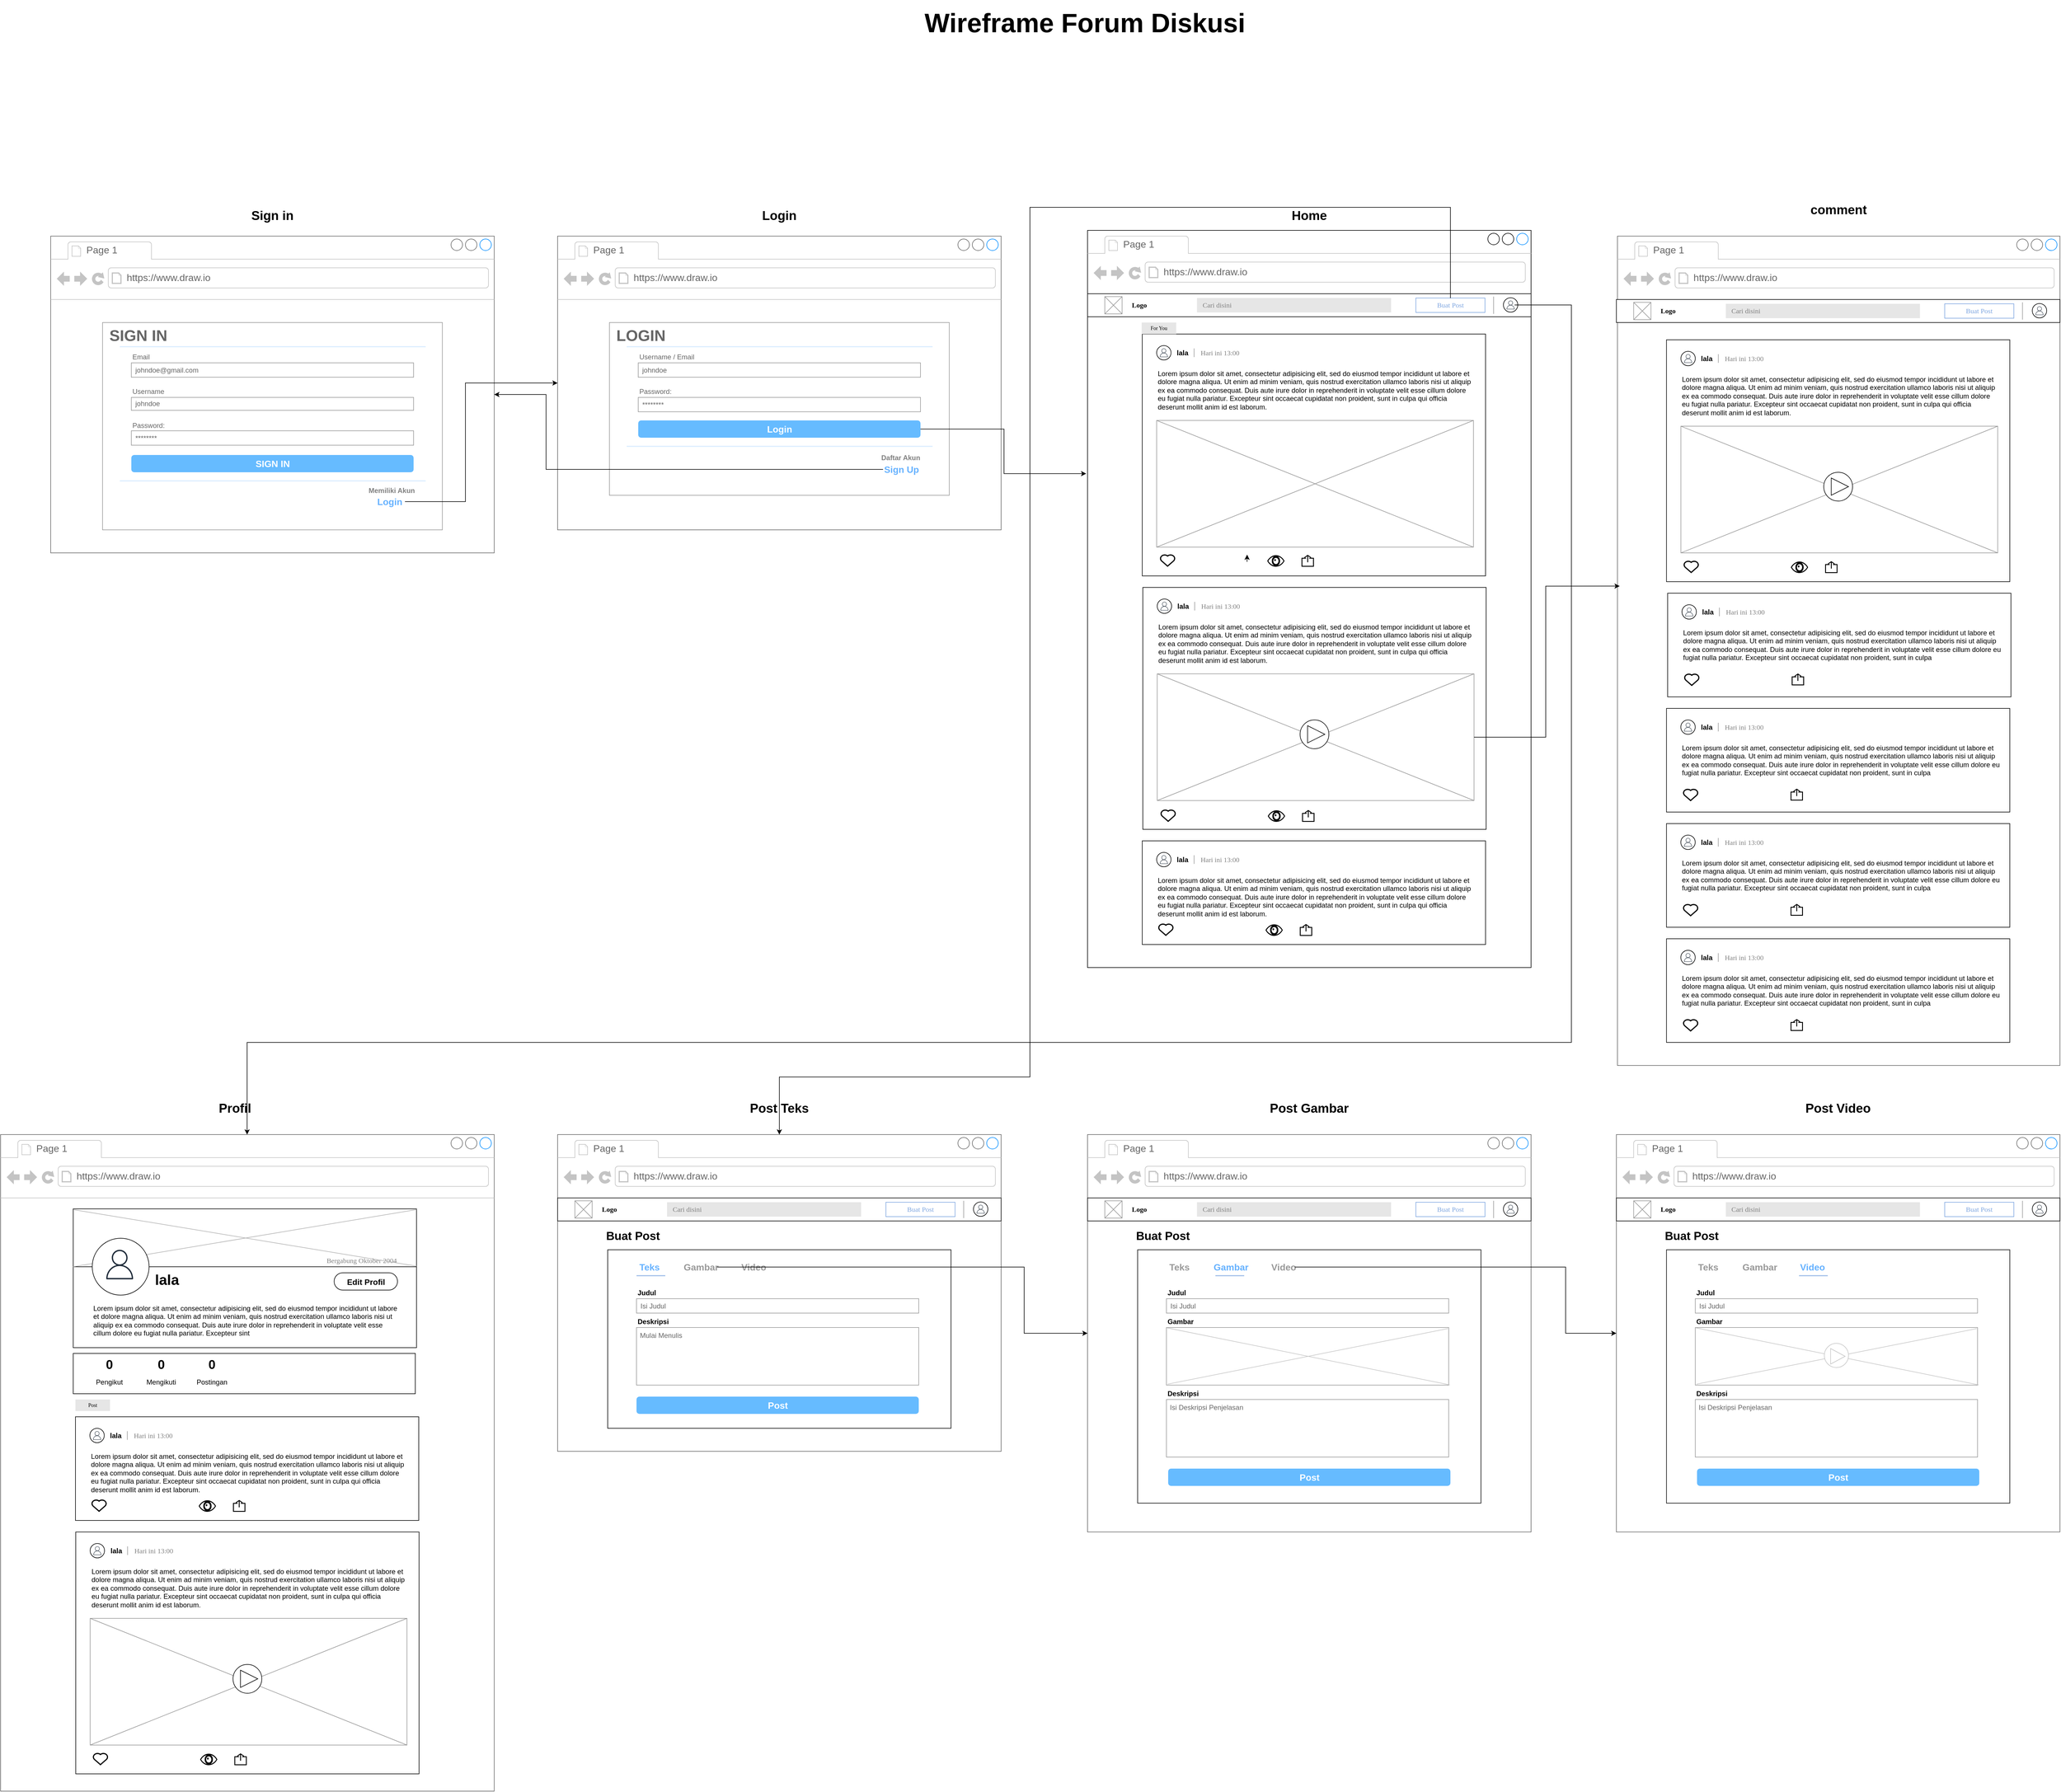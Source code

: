 <mxfile version="24.8.3">
  <diagram name="Halaman-1" id="Q9kWaHQqX3te9JWz7AQ6">
    <mxGraphModel dx="4710" dy="2306" grid="1" gridSize="10" guides="1" tooltips="1" connect="1" arrows="1" fold="1" page="1" pageScale="1" pageWidth="827" pageHeight="1169" math="0" shadow="0">
      <root>
        <mxCell id="0" />
        <mxCell id="1" parent="0" />
        <mxCell id="Hyb_VPHY6Jzi_QFygk6Y-4" value="&#xa;  &#xa;    &#xa;      &#xa;        &#xa;        &#xa;&#xa;        &#xa;        &#xa;          &#xa;        &#xa;        &#xa;        &#xa;          &#xa;        &#xa;&#xa;        &#xa;          &#xa;        &#xa;&#xa;        &#xa;          &#xa;        &#xa;&#xa;        &#xa;          &#xa;        &#xa;&#xa;        &#xa;          &#xa;        &#xa;&#xa;        &#xa;        &#xa;          &#xa;        &#xa;        &#xa;        &#xa;          &#xa;        &#xa;&#xa;        &#xa;          &#xa;        &#xa;&#xa;        &#xa;          &#xa;        &#xa;&#xa;        &#xa;          &#xa;        &#xa;&#xa;        &#xa;        &#xa;          &#xa;        &#xa;        &#xa;        &#xa;          &#xa;        &#xa;&#xa;        &#xa;          &#xa;        &#xa;&#xa;        &#xa;          &#xa;        &#xa;&#xa;        &#xa;          &#xa;        &#xa;&#xa;        &#xa;        &#xa;          &#xa;        &#xa;        &#xa;        &#xa;          &#xa;        &#xa;&#xa;        &#xa;          &#xa;        &#xa;&#xa;        &#xa;          &#xa;        &#xa;&#xa;        &#xa;          &#xa;        &#xa;        &#xa;      &#xa;    &#xa;  &#xa;" style="text;whiteSpace=wrap;html=1;" parent="1" vertex="1">
          <mxGeometry x="7" y="140" width="30" height="1760" as="geometry" />
        </mxCell>
        <mxCell id="Hyb_VPHY6Jzi_QFygk6Y-70" value="" style="strokeWidth=1;shadow=0;dashed=0;align=center;shape=mxgraph.mockup.containers.browserWindow;rSize=0;strokeColor2=#008cff;strokeColor3=#c4c4c4;mainText=,;recursiveResize=0;fontColor=#FFFFFF;labelBackgroundColor=none;html=1;movable=1;resizable=1;rotatable=1;deletable=1;editable=1;locked=0;connectable=1;" parent="1" vertex="1">
          <mxGeometry x="27" y="-630" width="770" height="1280" as="geometry" />
        </mxCell>
        <mxCell id="Hyb_VPHY6Jzi_QFygk6Y-71" value="Page 1" style="strokeWidth=1;shadow=0;dashed=0;align=center;html=1;shape=mxgraph.mockup.containers.anchor;fontSize=17;fontColor=#666666;align=left;whiteSpace=wrap;" parent="Hyb_VPHY6Jzi_QFygk6Y-70" vertex="1">
          <mxGeometry x="60" y="12" width="110" height="26" as="geometry" />
        </mxCell>
        <mxCell id="Hyb_VPHY6Jzi_QFygk6Y-72" value="https://www.draw.io" style="strokeWidth=1;shadow=0;dashed=0;align=center;html=1;shape=mxgraph.mockup.containers.anchor;rSize=0;fontSize=17;fontColor=#666666;align=left;" parent="Hyb_VPHY6Jzi_QFygk6Y-70" vertex="1">
          <mxGeometry x="130" y="60" width="250" height="26" as="geometry" />
        </mxCell>
        <mxCell id="vOpVxG7atplBVCTRrsSI-19" value="" style="verticalLabelPosition=bottom;verticalAlign=top;html=1;shape=mxgraph.basic.rect;fillColor2=none;strokeWidth=1;size=20;indent=5;movable=1;resizable=1;rotatable=1;deletable=1;editable=1;locked=0;connectable=1;" parent="Hyb_VPHY6Jzi_QFygk6Y-70" vertex="1">
          <mxGeometry x="96" y="620" width="596" height="420" as="geometry" />
        </mxCell>
        <mxCell id="vOpVxG7atplBVCTRrsSI-20" value="Lorem ipsum dolor sit amet, consectetur adipisicing elit, sed do eiusmod tempor incididunt ut labore et dolore magna aliqua. Ut enim ad minim veniam, quis nostrud exercitation ullamco laboris nisi ut aliquip ex ea commodo consequat. Duis aute irure dolor in reprehenderit in voluptate velit esse cillum dolore eu fugiat nulla pariatur. Excepteur sint occaecat cupidatat non proident, sunt in culpa qui officia deserunt mollit anim id est laborum.&lt;div&gt;&lt;br/&gt;&lt;/div&gt;" style="text;spacingTop=-5;whiteSpace=wrap;html=1;align=left;fontSize=12;fontFamily=Helvetica;fillColor=none;strokeColor=none;" parent="Hyb_VPHY6Jzi_QFygk6Y-70" vertex="1">
          <mxGeometry x="121" y="680" width="550" height="100" as="geometry" />
        </mxCell>
        <mxCell id="vOpVxG7atplBVCTRrsSI-21" value="" style="verticalLabelPosition=bottom;shadow=0;dashed=0;align=center;html=1;verticalAlign=top;strokeWidth=1;shape=mxgraph.mockup.graphics.simpleIcon;strokeColor=#999999;" parent="Hyb_VPHY6Jzi_QFygk6Y-70" vertex="1">
          <mxGeometry x="121" y="770" width="550" height="220" as="geometry" />
        </mxCell>
        <mxCell id="vOpVxG7atplBVCTRrsSI-22" value="" style="verticalLabelPosition=bottom;verticalAlign=top;html=1;shape=mxgraph.basic.heart;strokeWidth=2;" parent="Hyb_VPHY6Jzi_QFygk6Y-70" vertex="1">
          <mxGeometry x="127" y="1006" width="26" height="20" as="geometry" />
        </mxCell>
        <mxCell id="vOpVxG7atplBVCTRrsSI-23" value="" style="shape=image;verticalAlign=top;verticalLabelPosition=bottom;labelBackgroundColor=#ffffff;imageAspect=0;image=https://cdn4.iconfinder.com/data/icons/core-ui-outlined/32/outlined_dislike-128.png;html=1;fontSize=7;" parent="Hyb_VPHY6Jzi_QFygk6Y-70" vertex="1">
          <mxGeometry x="193" y="1006" width="30" height="25" as="geometry" />
        </mxCell>
        <mxCell id="vOpVxG7atplBVCTRrsSI-24" value="" style="shape=image;html=1;verticalAlign=top;verticalLabelPosition=bottom;labelBackgroundColor=#ffffff;imageAspect=0;aspect=fixed;image=https://cdn0.iconfinder.com/data/icons/google-material-design-3-0/48/ic_comment_48px-128.png" parent="Hyb_VPHY6Jzi_QFygk6Y-70" vertex="1">
          <mxGeometry x="253" y="1006" width="25" height="25" as="geometry" />
        </mxCell>
        <mxCell id="vOpVxG7atplBVCTRrsSI-25" value="" style="shape=mxgraph.signs.healthcare.eye;html=1;pointerEvents=1;fillColor=#000000;strokeColor=none;verticalLabelPosition=bottom;verticalAlign=top;align=center;direction=east;strokeWidth=5;" parent="Hyb_VPHY6Jzi_QFygk6Y-70" vertex="1">
          <mxGeometry x="313" y="1007" width="30" height="20" as="geometry" />
        </mxCell>
        <mxCell id="vOpVxG7atplBVCTRrsSI-26" value="" style="html=1;verticalLabelPosition=bottom;align=center;labelBackgroundColor=#ffffff;verticalAlign=top;strokeWidth=1.5;strokeColor=#000000;shadow=0;dashed=0;shape=mxgraph.ios7.icons.share;" parent="Hyb_VPHY6Jzi_QFygk6Y-70" vertex="1">
          <mxGeometry x="373" y="1007" width="20" height="19" as="geometry" />
        </mxCell>
        <mxCell id="vOpVxG7atplBVCTRrsSI-27" value="" style="group" parent="Hyb_VPHY6Jzi_QFygk6Y-70" vertex="1" connectable="0">
          <mxGeometry x="121" y="640" width="145" height="25" as="geometry" />
        </mxCell>
        <mxCell id="vOpVxG7atplBVCTRrsSI-28" value="" style="group" parent="vOpVxG7atplBVCTRrsSI-27" vertex="1" connectable="0">
          <mxGeometry width="30" height="25" as="geometry" />
        </mxCell>
        <mxCell id="vOpVxG7atplBVCTRrsSI-29" value="" style="ellipse;whiteSpace=wrap;html=1;aspect=fixed;" parent="vOpVxG7atplBVCTRrsSI-28" vertex="1">
          <mxGeometry width="25" height="25" as="geometry" />
        </mxCell>
        <mxCell id="vOpVxG7atplBVCTRrsSI-30" value="" style="sketch=0;outlineConnect=0;fontColor=#232F3E;gradientColor=none;fillColor=#232F3D;strokeColor=none;dashed=0;verticalLabelPosition=bottom;verticalAlign=top;align=center;html=1;fontSize=12;fontStyle=0;aspect=fixed;pointerEvents=1;shape=mxgraph.aws4.user;" parent="vOpVxG7atplBVCTRrsSI-28" vertex="1">
          <mxGeometry x="5" y="5" width="15" height="15" as="geometry" />
        </mxCell>
        <mxCell id="vOpVxG7atplBVCTRrsSI-31" value="lala" style="text;html=1;align=center;verticalAlign=middle;whiteSpace=wrap;rounded=0;fontFamily=Helvetica;fontStyle=1" parent="vOpVxG7atplBVCTRrsSI-27" vertex="1">
          <mxGeometry x="30" y="6.25" width="30" height="12.5" as="geometry" />
        </mxCell>
        <mxCell id="vOpVxG7atplBVCTRrsSI-32" value="&lt;font face=&quot;Times New Roman&quot;&gt;Hari ini 13:00&lt;/font&gt;" style="text;html=1;align=center;verticalAlign=middle;whiteSpace=wrap;rounded=0;fontColor=#808080;" parent="vOpVxG7atplBVCTRrsSI-27" vertex="1">
          <mxGeometry x="75" y="3.75" width="70" height="17.5" as="geometry" />
        </mxCell>
        <mxCell id="vOpVxG7atplBVCTRrsSI-33" value="" style="verticalLabelPosition=bottom;shadow=0;dashed=0;align=center;html=1;verticalAlign=top;strokeWidth=1;shape=mxgraph.mockup.markup.line;strokeColor=#999999;direction=north;" parent="vOpVxG7atplBVCTRrsSI-27" vertex="1">
          <mxGeometry x="60" y="5" width="10" height="15" as="geometry" />
        </mxCell>
        <mxCell id="vOpVxG7atplBVCTRrsSI-42" value="" style="group" parent="Hyb_VPHY6Jzi_QFygk6Y-70" vertex="1" connectable="0">
          <mxGeometry x="369" y="850" width="50" height="50" as="geometry" />
        </mxCell>
        <mxCell id="vOpVxG7atplBVCTRrsSI-39" value="" style="ellipse;whiteSpace=wrap;html=1;aspect=fixed;" parent="vOpVxG7atplBVCTRrsSI-42" vertex="1">
          <mxGeometry width="50" height="50" as="geometry" />
        </mxCell>
        <mxCell id="vOpVxG7atplBVCTRrsSI-38" value="" style="triangle;whiteSpace=wrap;html=1;strokeWidth=1.0;" parent="vOpVxG7atplBVCTRrsSI-42" vertex="1">
          <mxGeometry x="13" y="10" width="30" height="30" as="geometry" />
        </mxCell>
        <mxCell id="vOpVxG7atplBVCTRrsSI-60" value="" style="verticalLabelPosition=bottom;verticalAlign=top;html=1;shape=mxgraph.basic.rect;fillColor2=none;strokeWidth=1;size=20;indent=5;movable=1;resizable=1;rotatable=1;deletable=1;editable=1;locked=0;connectable=1;" parent="Hyb_VPHY6Jzi_QFygk6Y-70" vertex="1">
          <mxGeometry x="95" y="1060" width="596" height="180" as="geometry" />
        </mxCell>
        <mxCell id="vOpVxG7atplBVCTRrsSI-61" value="Lorem ipsum dolor sit amet, consectetur adipisicing elit, sed do eiusmod tempor incididunt ut labore et dolore magna aliqua. Ut enim ad minim veniam, quis nostrud exercitation ullamco laboris nisi ut aliquip ex ea commodo consequat. Duis aute irure dolor in reprehenderit in voluptate velit esse cillum dolore eu fugiat nulla pariatur. Excepteur sint occaecat cupidatat non proident, sunt in culpa qui officia deserunt mollit anim id est laborum.&lt;div&gt;&lt;br/&gt;&lt;/div&gt;" style="text;spacingTop=-5;whiteSpace=wrap;html=1;align=left;fontSize=12;fontFamily=Helvetica;fillColor=none;strokeColor=none;" parent="Hyb_VPHY6Jzi_QFygk6Y-70" vertex="1">
          <mxGeometry x="120" y="1120" width="550" height="100" as="geometry" />
        </mxCell>
        <mxCell id="vOpVxG7atplBVCTRrsSI-63" value="" style="verticalLabelPosition=bottom;verticalAlign=top;html=1;shape=mxgraph.basic.heart;strokeWidth=2;" parent="Hyb_VPHY6Jzi_QFygk6Y-70" vertex="1">
          <mxGeometry x="123" y="1204" width="26" height="20" as="geometry" />
        </mxCell>
        <mxCell id="vOpVxG7atplBVCTRrsSI-64" value="" style="shape=image;verticalAlign=top;verticalLabelPosition=bottom;labelBackgroundColor=#ffffff;imageAspect=0;image=https://cdn4.iconfinder.com/data/icons/core-ui-outlined/32/outlined_dislike-128.png;html=1;fontSize=7;" parent="Hyb_VPHY6Jzi_QFygk6Y-70" vertex="1">
          <mxGeometry x="189" y="1204" width="30" height="25" as="geometry" />
        </mxCell>
        <mxCell id="vOpVxG7atplBVCTRrsSI-65" value="" style="shape=image;html=1;verticalAlign=top;verticalLabelPosition=bottom;labelBackgroundColor=#ffffff;imageAspect=0;aspect=fixed;image=https://cdn0.iconfinder.com/data/icons/google-material-design-3-0/48/ic_comment_48px-128.png" parent="Hyb_VPHY6Jzi_QFygk6Y-70" vertex="1">
          <mxGeometry x="249" y="1204" width="25" height="25" as="geometry" />
        </mxCell>
        <mxCell id="vOpVxG7atplBVCTRrsSI-66" value="" style="shape=mxgraph.signs.healthcare.eye;html=1;pointerEvents=1;fillColor=#000000;strokeColor=none;verticalLabelPosition=bottom;verticalAlign=top;align=center;direction=east;strokeWidth=5;" parent="Hyb_VPHY6Jzi_QFygk6Y-70" vertex="1">
          <mxGeometry x="309" y="1205" width="30" height="20" as="geometry" />
        </mxCell>
        <mxCell id="vOpVxG7atplBVCTRrsSI-67" value="" style="html=1;verticalLabelPosition=bottom;align=center;labelBackgroundColor=#ffffff;verticalAlign=top;strokeWidth=1.5;strokeColor=#000000;shadow=0;dashed=0;shape=mxgraph.ios7.icons.share;" parent="Hyb_VPHY6Jzi_QFygk6Y-70" vertex="1">
          <mxGeometry x="369" y="1205" width="20" height="19" as="geometry" />
        </mxCell>
        <mxCell id="vOpVxG7atplBVCTRrsSI-68" value="" style="group" parent="Hyb_VPHY6Jzi_QFygk6Y-70" vertex="1" connectable="0">
          <mxGeometry x="120" y="1080" width="145" height="25" as="geometry" />
        </mxCell>
        <mxCell id="vOpVxG7atplBVCTRrsSI-69" value="" style="group" parent="vOpVxG7atplBVCTRrsSI-68" vertex="1" connectable="0">
          <mxGeometry width="30" height="25" as="geometry" />
        </mxCell>
        <mxCell id="vOpVxG7atplBVCTRrsSI-70" value="" style="ellipse;whiteSpace=wrap;html=1;aspect=fixed;" parent="vOpVxG7atplBVCTRrsSI-69" vertex="1">
          <mxGeometry width="25" height="25" as="geometry" />
        </mxCell>
        <mxCell id="vOpVxG7atplBVCTRrsSI-71" value="" style="sketch=0;outlineConnect=0;fontColor=#232F3E;gradientColor=none;fillColor=#232F3D;strokeColor=none;dashed=0;verticalLabelPosition=bottom;verticalAlign=top;align=center;html=1;fontSize=12;fontStyle=0;aspect=fixed;pointerEvents=1;shape=mxgraph.aws4.user;" parent="vOpVxG7atplBVCTRrsSI-69" vertex="1">
          <mxGeometry x="5" y="5" width="15" height="15" as="geometry" />
        </mxCell>
        <mxCell id="vOpVxG7atplBVCTRrsSI-72" value="lala" style="text;html=1;align=center;verticalAlign=middle;whiteSpace=wrap;rounded=0;fontFamily=Helvetica;fontStyle=1" parent="vOpVxG7atplBVCTRrsSI-68" vertex="1">
          <mxGeometry x="30" y="6.25" width="30" height="12.5" as="geometry" />
        </mxCell>
        <mxCell id="vOpVxG7atplBVCTRrsSI-73" value="&lt;font face=&quot;Times New Roman&quot;&gt;Hari ini 13:00&lt;/font&gt;" style="text;html=1;align=center;verticalAlign=middle;whiteSpace=wrap;rounded=0;fontColor=#808080;" parent="vOpVxG7atplBVCTRrsSI-68" vertex="1">
          <mxGeometry x="75" y="3.75" width="70" height="17.5" as="geometry" />
        </mxCell>
        <mxCell id="vOpVxG7atplBVCTRrsSI-74" value="" style="verticalLabelPosition=bottom;shadow=0;dashed=0;align=center;html=1;verticalAlign=top;strokeWidth=1;shape=mxgraph.mockup.markup.line;strokeColor=#999999;direction=north;" parent="vOpVxG7atplBVCTRrsSI-68" vertex="1">
          <mxGeometry x="60" y="5" width="10" height="15" as="geometry" />
        </mxCell>
        <mxCell id="Hyb_VPHY6Jzi_QFygk6Y-87" value="" style="rounded=0;whiteSpace=wrap;html=1;" parent="1" vertex="1">
          <mxGeometry x="27" y="-520" width="770" height="40" as="geometry" />
        </mxCell>
        <mxCell id="Hyb_VPHY6Jzi_QFygk6Y-88" value="" style="verticalLabelPosition=bottom;shadow=0;dashed=0;align=center;html=1;verticalAlign=top;strokeWidth=1;shape=mxgraph.mockup.graphics.simpleIcon;strokeColor=#999999;" parent="1" vertex="1">
          <mxGeometry x="57" y="-515" width="30" height="30" as="geometry" />
        </mxCell>
        <mxCell id="Hyb_VPHY6Jzi_QFygk6Y-97" value="" style="verticalLabelPosition=bottom;shadow=0;dashed=0;align=center;html=1;verticalAlign=top;strokeWidth=1;shape=mxgraph.mockup.markup.line;strokeColor=#999999;direction=north;" parent="1" vertex="1">
          <mxGeometry x="727" y="-515" width="10" height="30" as="geometry" />
        </mxCell>
        <mxCell id="Hyb_VPHY6Jzi_QFygk6Y-106" value="" style="group" parent="1" vertex="1" connectable="0">
          <mxGeometry x="597" y="-515" width="120" height="30" as="geometry" />
        </mxCell>
        <mxCell id="Hyb_VPHY6Jzi_QFygk6Y-90" value="" style="rounded=0;whiteSpace=wrap;html=1;strokeColor=#7EA6E0;" parent="Hyb_VPHY6Jzi_QFygk6Y-106" vertex="1">
          <mxGeometry y="2.5" width="120" height="25" as="geometry" />
        </mxCell>
        <mxCell id="Hyb_VPHY6Jzi_QFygk6Y-91" value="&lt;font face=&quot;Times New Roman&quot; color=&quot;#7ea6e0&quot;&gt;Buat Post&lt;/font&gt;" style="text;html=1;align=center;verticalAlign=middle;whiteSpace=wrap;rounded=0;" parent="Hyb_VPHY6Jzi_QFygk6Y-106" vertex="1">
          <mxGeometry x="25" width="70" height="30" as="geometry" />
        </mxCell>
        <mxCell id="Hyb_VPHY6Jzi_QFygk6Y-89" value="" style="rounded=0;whiteSpace=wrap;html=1;fillColor=#E6E6E6;strokeColor=none;fontColor=#666666;" parent="1" vertex="1">
          <mxGeometry x="217" y="-512.5" width="337" height="25" as="geometry" />
        </mxCell>
        <mxCell id="Hyb_VPHY6Jzi_QFygk6Y-103" value="" style="group" parent="1" vertex="1" connectable="0">
          <mxGeometry x="749" y="-513" width="30" height="25" as="geometry" />
        </mxCell>
        <mxCell id="Hyb_VPHY6Jzi_QFygk6Y-102" value="" style="ellipse;whiteSpace=wrap;html=1;aspect=fixed;" parent="Hyb_VPHY6Jzi_QFygk6Y-103" vertex="1">
          <mxGeometry width="25" height="25" as="geometry" />
        </mxCell>
        <mxCell id="Hyb_VPHY6Jzi_QFygk6Y-101" value="" style="sketch=0;outlineConnect=0;fontColor=#232F3E;gradientColor=none;fillColor=#232F3D;strokeColor=none;dashed=0;verticalLabelPosition=bottom;verticalAlign=top;align=center;html=1;fontSize=12;fontStyle=0;aspect=fixed;pointerEvents=1;shape=mxgraph.aws4.user;" parent="Hyb_VPHY6Jzi_QFygk6Y-103" vertex="1">
          <mxGeometry x="5" y="5" width="15" height="15" as="geometry" />
        </mxCell>
        <mxCell id="Hyb_VPHY6Jzi_QFygk6Y-107" value="&lt;font face=&quot;Times New Roman&quot;&gt;Cari disini&lt;/font&gt;" style="text;html=1;align=center;verticalAlign=middle;whiteSpace=wrap;rounded=0;fontColor=#808080;" parent="1" vertex="1">
          <mxGeometry x="217" y="-515.5" width="70" height="30" as="geometry" />
        </mxCell>
        <mxCell id="Hyb_VPHY6Jzi_QFygk6Y-108" value="&lt;font face=&quot;Times New Roman&quot;&gt;&lt;b&gt;Logo&lt;/b&gt;&lt;/font&gt;" style="text;html=1;align=center;verticalAlign=middle;whiteSpace=wrap;rounded=0;" parent="1" vertex="1">
          <mxGeometry x="87" y="-515" width="60" height="30" as="geometry" />
        </mxCell>
        <mxCell id="Hyb_VPHY6Jzi_QFygk6Y-116" value="" style="verticalLabelPosition=bottom;verticalAlign=top;html=1;shape=mxgraph.basic.rect;fillColor2=none;strokeWidth=1;size=20;indent=5;movable=1;resizable=1;rotatable=1;deletable=1;editable=1;locked=0;connectable=1;container=0;" parent="1" vertex="1">
          <mxGeometry x="122" y="-450" width="596" height="420" as="geometry" />
        </mxCell>
        <mxCell id="Hyb_VPHY6Jzi_QFygk6Y-119" value="Lorem ipsum dolor sit amet, consectetur adipisicing elit, sed do eiusmod tempor incididunt ut labore et dolore magna aliqua. Ut enim ad minim veniam, quis nostrud exercitation ullamco laboris nisi ut aliquip ex ea commodo consequat. Duis aute irure dolor in reprehenderit in voluptate velit esse cillum dolore eu fugiat nulla pariatur. Excepteur sint occaecat cupidatat non proident, sunt in culpa qui officia deserunt mollit anim id est laborum.&lt;div&gt;&lt;br/&gt;&lt;/div&gt;" style="text;spacingTop=-5;whiteSpace=wrap;html=1;align=left;fontSize=12;fontFamily=Helvetica;fillColor=none;strokeColor=none;" parent="1" vertex="1">
          <mxGeometry x="147" y="-390" width="550" height="100" as="geometry" />
        </mxCell>
        <mxCell id="Hyb_VPHY6Jzi_QFygk6Y-120" value="" style="verticalLabelPosition=bottom;shadow=0;dashed=0;align=center;html=1;verticalAlign=top;strokeWidth=1;shape=mxgraph.mockup.graphics.simpleIcon;strokeColor=#999999;" parent="1" vertex="1">
          <mxGeometry x="147" y="-300" width="550" height="220" as="geometry" />
        </mxCell>
        <mxCell id="Hyb_VPHY6Jzi_QFygk6Y-132" value="&lt;font style=&quot;font-size: 22px;&quot;&gt;&lt;b&gt;Home&lt;/b&gt;&lt;/font&gt;" style="text;html=1;align=center;verticalAlign=middle;whiteSpace=wrap;rounded=0;" parent="1" vertex="1">
          <mxGeometry x="382" y="-670" width="60" height="30" as="geometry" />
        </mxCell>
        <mxCell id="vOpVxG7atplBVCTRrsSI-5" value="" style="group" parent="1" vertex="1" connectable="0">
          <mxGeometry x="147" y="-430" width="145" height="25" as="geometry" />
        </mxCell>
        <mxCell id="Hyb_VPHY6Jzi_QFygk6Y-113" value="" style="group" parent="vOpVxG7atplBVCTRrsSI-5" vertex="1" connectable="0">
          <mxGeometry width="30" height="25" as="geometry" />
        </mxCell>
        <mxCell id="Hyb_VPHY6Jzi_QFygk6Y-114" value="" style="ellipse;whiteSpace=wrap;html=1;aspect=fixed;" parent="Hyb_VPHY6Jzi_QFygk6Y-113" vertex="1">
          <mxGeometry width="25" height="25" as="geometry" />
        </mxCell>
        <mxCell id="Hyb_VPHY6Jzi_QFygk6Y-115" value="" style="sketch=0;outlineConnect=0;fontColor=#232F3E;gradientColor=none;fillColor=#232F3D;strokeColor=none;dashed=0;verticalLabelPosition=bottom;verticalAlign=top;align=center;html=1;fontSize=12;fontStyle=0;aspect=fixed;pointerEvents=1;shape=mxgraph.aws4.user;" parent="Hyb_VPHY6Jzi_QFygk6Y-113" vertex="1">
          <mxGeometry x="5" y="5" width="15" height="15" as="geometry" />
        </mxCell>
        <mxCell id="Hyb_VPHY6Jzi_QFygk6Y-117" value="lala" style="text;html=1;align=center;verticalAlign=middle;whiteSpace=wrap;rounded=0;fontFamily=Helvetica;fontStyle=1" parent="vOpVxG7atplBVCTRrsSI-5" vertex="1">
          <mxGeometry x="30" y="6.25" width="30" height="12.5" as="geometry" />
        </mxCell>
        <mxCell id="Hyb_VPHY6Jzi_QFygk6Y-118" value="&lt;font face=&quot;Times New Roman&quot;&gt;Hari ini 13:00&lt;/font&gt;" style="text;html=1;align=center;verticalAlign=middle;whiteSpace=wrap;rounded=0;fontColor=#808080;" parent="vOpVxG7atplBVCTRrsSI-5" vertex="1">
          <mxGeometry x="75" y="3.75" width="70" height="17.5" as="geometry" />
        </mxCell>
        <mxCell id="vOpVxG7atplBVCTRrsSI-4" value="" style="verticalLabelPosition=bottom;shadow=0;dashed=0;align=center;html=1;verticalAlign=top;strokeWidth=1;shape=mxgraph.mockup.markup.line;strokeColor=#999999;direction=north;" parent="vOpVxG7atplBVCTRrsSI-5" vertex="1">
          <mxGeometry x="60" y="5" width="10" height="15" as="geometry" />
        </mxCell>
        <mxCell id="vOpVxG7atplBVCTRrsSI-96" value="" style="strokeWidth=1;shadow=0;dashed=0;align=center;html=1;shape=mxgraph.mockup.containers.browserWindow;rSize=0;strokeColor=#666666;strokeColor2=#008cff;strokeColor3=#c4c4c4;mainText=,;recursiveResize=0;" parent="1" vertex="1">
          <mxGeometry x="947" y="-620" width="768.13" height="1440" as="geometry" />
        </mxCell>
        <mxCell id="vOpVxG7atplBVCTRrsSI-97" value="Page 1" style="strokeWidth=1;shadow=0;dashed=0;align=center;html=1;shape=mxgraph.mockup.containers.anchor;fontSize=17;fontColor=#666666;align=left;whiteSpace=wrap;" parent="vOpVxG7atplBVCTRrsSI-96" vertex="1">
          <mxGeometry x="60" y="12" width="110" height="26" as="geometry" />
        </mxCell>
        <mxCell id="vOpVxG7atplBVCTRrsSI-98" value="https://www.draw.io" style="strokeWidth=1;shadow=0;dashed=0;align=center;html=1;shape=mxgraph.mockup.containers.anchor;rSize=0;fontSize=17;fontColor=#666666;align=left;" parent="vOpVxG7atplBVCTRrsSI-96" vertex="1">
          <mxGeometry x="130" y="60" width="250" height="26" as="geometry" />
        </mxCell>
        <mxCell id="vOpVxG7atplBVCTRrsSI-99" value="" style="rounded=0;whiteSpace=wrap;html=1;" parent="vOpVxG7atplBVCTRrsSI-96" vertex="1">
          <mxGeometry x="-1.87" y="110" width="770" height="40" as="geometry" />
        </mxCell>
        <mxCell id="vOpVxG7atplBVCTRrsSI-100" value="" style="verticalLabelPosition=bottom;shadow=0;dashed=0;align=center;html=1;verticalAlign=top;strokeWidth=1;shape=mxgraph.mockup.graphics.simpleIcon;strokeColor=#999999;" parent="vOpVxG7atplBVCTRrsSI-96" vertex="1">
          <mxGeometry x="28.13" y="115" width="30" height="30" as="geometry" />
        </mxCell>
        <mxCell id="vOpVxG7atplBVCTRrsSI-101" value="" style="verticalLabelPosition=bottom;shadow=0;dashed=0;align=center;html=1;verticalAlign=top;strokeWidth=1;shape=mxgraph.mockup.markup.line;strokeColor=#999999;direction=north;" parent="vOpVxG7atplBVCTRrsSI-96" vertex="1">
          <mxGeometry x="698.13" y="115" width="10" height="30" as="geometry" />
        </mxCell>
        <mxCell id="vOpVxG7atplBVCTRrsSI-102" value="" style="group" parent="vOpVxG7atplBVCTRrsSI-96" vertex="1" connectable="0">
          <mxGeometry x="568.13" y="115" width="120" height="30" as="geometry" />
        </mxCell>
        <mxCell id="vOpVxG7atplBVCTRrsSI-103" value="" style="rounded=0;whiteSpace=wrap;html=1;strokeColor=#7EA6E0;" parent="vOpVxG7atplBVCTRrsSI-102" vertex="1">
          <mxGeometry y="2.5" width="120" height="25" as="geometry" />
        </mxCell>
        <mxCell id="vOpVxG7atplBVCTRrsSI-104" value="&lt;font face=&quot;Times New Roman&quot; color=&quot;#7ea6e0&quot;&gt;Buat Post&lt;/font&gt;" style="text;html=1;align=center;verticalAlign=middle;whiteSpace=wrap;rounded=0;" parent="vOpVxG7atplBVCTRrsSI-102" vertex="1">
          <mxGeometry x="25" width="70" height="30" as="geometry" />
        </mxCell>
        <mxCell id="vOpVxG7atplBVCTRrsSI-105" value="" style="rounded=0;whiteSpace=wrap;html=1;fillColor=#E6E6E6;strokeColor=none;fontColor=#666666;" parent="vOpVxG7atplBVCTRrsSI-96" vertex="1">
          <mxGeometry x="188.13" y="117.5" width="337" height="25" as="geometry" />
        </mxCell>
        <mxCell id="vOpVxG7atplBVCTRrsSI-106" value="" style="group" parent="vOpVxG7atplBVCTRrsSI-96" vertex="1" connectable="0">
          <mxGeometry x="720.13" y="117" width="30" height="25" as="geometry" />
        </mxCell>
        <mxCell id="vOpVxG7atplBVCTRrsSI-107" value="" style="ellipse;whiteSpace=wrap;html=1;aspect=fixed;" parent="vOpVxG7atplBVCTRrsSI-106" vertex="1">
          <mxGeometry width="25" height="25" as="geometry" />
        </mxCell>
        <mxCell id="vOpVxG7atplBVCTRrsSI-108" value="" style="sketch=0;outlineConnect=0;fontColor=#232F3E;gradientColor=none;fillColor=#232F3D;strokeColor=none;dashed=0;verticalLabelPosition=bottom;verticalAlign=top;align=center;html=1;fontSize=12;fontStyle=0;aspect=fixed;pointerEvents=1;shape=mxgraph.aws4.user;" parent="vOpVxG7atplBVCTRrsSI-106" vertex="1">
          <mxGeometry x="5" y="5" width="15" height="15" as="geometry" />
        </mxCell>
        <mxCell id="vOpVxG7atplBVCTRrsSI-109" value="&lt;font face=&quot;Times New Roman&quot;&gt;Cari disini&lt;/font&gt;" style="text;html=1;align=center;verticalAlign=middle;whiteSpace=wrap;rounded=0;fontColor=#808080;" parent="vOpVxG7atplBVCTRrsSI-96" vertex="1">
          <mxGeometry x="188.13" y="114.5" width="70" height="30" as="geometry" />
        </mxCell>
        <mxCell id="vOpVxG7atplBVCTRrsSI-110" value="&lt;font face=&quot;Times New Roman&quot;&gt;&lt;b&gt;Logo&lt;/b&gt;&lt;/font&gt;" style="text;html=1;align=center;verticalAlign=middle;whiteSpace=wrap;rounded=0;" parent="vOpVxG7atplBVCTRrsSI-96" vertex="1">
          <mxGeometry x="58.13" y="115" width="60" height="30" as="geometry" />
        </mxCell>
        <mxCell id="vOpVxG7atplBVCTRrsSI-78" value="" style="verticalLabelPosition=bottom;verticalAlign=top;html=1;shape=mxgraph.basic.rect;fillColor2=none;strokeWidth=1;size=20;indent=5;movable=1;resizable=1;rotatable=1;deletable=1;editable=1;locked=0;connectable=1;" parent="vOpVxG7atplBVCTRrsSI-96" vertex="1">
          <mxGeometry x="85.13" y="180" width="596" height="420" as="geometry" />
        </mxCell>
        <mxCell id="vOpVxG7atplBVCTRrsSI-79" value="Lorem ipsum dolor sit amet, consectetur adipisicing elit, sed do eiusmod tempor incididunt ut labore et dolore magna aliqua. Ut enim ad minim veniam, quis nostrud exercitation ullamco laboris nisi ut aliquip ex ea commodo consequat. Duis aute irure dolor in reprehenderit in voluptate velit esse cillum dolore eu fugiat nulla pariatur. Excepteur sint occaecat cupidatat non proident, sunt in culpa qui officia deserunt mollit anim id est laborum.&lt;div&gt;&lt;br/&gt;&lt;/div&gt;" style="text;spacingTop=-5;whiteSpace=wrap;html=1;align=left;fontSize=12;fontFamily=Helvetica;fillColor=none;strokeColor=none;" parent="vOpVxG7atplBVCTRrsSI-96" vertex="1">
          <mxGeometry x="110.13" y="240" width="550" height="100" as="geometry" />
        </mxCell>
        <mxCell id="vOpVxG7atplBVCTRrsSI-80" value="" style="verticalLabelPosition=bottom;shadow=0;dashed=0;align=center;html=1;verticalAlign=top;strokeWidth=1;shape=mxgraph.mockup.graphics.simpleIcon;strokeColor=#999999;" parent="vOpVxG7atplBVCTRrsSI-96" vertex="1">
          <mxGeometry x="110.13" y="330" width="550" height="220" as="geometry" />
        </mxCell>
        <mxCell id="vOpVxG7atplBVCTRrsSI-86" value="" style="group" parent="vOpVxG7atplBVCTRrsSI-96" vertex="1" connectable="0">
          <mxGeometry x="110.13" y="200" width="145" height="25" as="geometry" />
        </mxCell>
        <mxCell id="vOpVxG7atplBVCTRrsSI-87" value="" style="group" parent="vOpVxG7atplBVCTRrsSI-86" vertex="1" connectable="0">
          <mxGeometry width="30" height="25" as="geometry" />
        </mxCell>
        <mxCell id="vOpVxG7atplBVCTRrsSI-88" value="" style="ellipse;whiteSpace=wrap;html=1;aspect=fixed;" parent="vOpVxG7atplBVCTRrsSI-87" vertex="1">
          <mxGeometry width="25" height="25" as="geometry" />
        </mxCell>
        <mxCell id="vOpVxG7atplBVCTRrsSI-89" value="" style="sketch=0;outlineConnect=0;fontColor=#232F3E;gradientColor=none;fillColor=#232F3D;strokeColor=none;dashed=0;verticalLabelPosition=bottom;verticalAlign=top;align=center;html=1;fontSize=12;fontStyle=0;aspect=fixed;pointerEvents=1;shape=mxgraph.aws4.user;" parent="vOpVxG7atplBVCTRrsSI-87" vertex="1">
          <mxGeometry x="5" y="5" width="15" height="15" as="geometry" />
        </mxCell>
        <mxCell id="vOpVxG7atplBVCTRrsSI-90" value="lala" style="text;html=1;align=center;verticalAlign=middle;whiteSpace=wrap;rounded=0;fontFamily=Helvetica;fontStyle=1" parent="vOpVxG7atplBVCTRrsSI-86" vertex="1">
          <mxGeometry x="30" y="6.25" width="30" height="12.5" as="geometry" />
        </mxCell>
        <mxCell id="vOpVxG7atplBVCTRrsSI-91" value="&lt;font face=&quot;Times New Roman&quot;&gt;Hari ini 13:00&lt;/font&gt;" style="text;html=1;align=center;verticalAlign=middle;whiteSpace=wrap;rounded=0;fontColor=#808080;" parent="vOpVxG7atplBVCTRrsSI-86" vertex="1">
          <mxGeometry x="75" y="3.75" width="70" height="17.5" as="geometry" />
        </mxCell>
        <mxCell id="vOpVxG7atplBVCTRrsSI-92" value="" style="verticalLabelPosition=bottom;shadow=0;dashed=0;align=center;html=1;verticalAlign=top;strokeWidth=1;shape=mxgraph.mockup.markup.line;strokeColor=#999999;direction=north;" parent="vOpVxG7atplBVCTRrsSI-86" vertex="1">
          <mxGeometry x="60" y="5" width="10" height="15" as="geometry" />
        </mxCell>
        <mxCell id="vOpVxG7atplBVCTRrsSI-93" value="" style="group" parent="vOpVxG7atplBVCTRrsSI-96" vertex="1" connectable="0">
          <mxGeometry x="358.13" y="410" width="50" height="50" as="geometry" />
        </mxCell>
        <mxCell id="vOpVxG7atplBVCTRrsSI-94" value="" style="ellipse;whiteSpace=wrap;html=1;aspect=fixed;" parent="vOpVxG7atplBVCTRrsSI-93" vertex="1">
          <mxGeometry width="50" height="50" as="geometry" />
        </mxCell>
        <mxCell id="vOpVxG7atplBVCTRrsSI-95" value="" style="triangle;whiteSpace=wrap;html=1;strokeWidth=1.0;" parent="vOpVxG7atplBVCTRrsSI-93" vertex="1">
          <mxGeometry x="13" y="10" width="30" height="30" as="geometry" />
        </mxCell>
        <mxCell id="vOpVxG7atplBVCTRrsSI-163" value="" style="group" parent="vOpVxG7atplBVCTRrsSI-96" vertex="1" connectable="0">
          <mxGeometry x="115.0" y="564" width="266" height="25" as="geometry" />
        </mxCell>
        <mxCell id="vOpVxG7atplBVCTRrsSI-81" value="" style="verticalLabelPosition=bottom;verticalAlign=top;html=1;shape=mxgraph.basic.heart;strokeWidth=2;" parent="vOpVxG7atplBVCTRrsSI-163" vertex="1">
          <mxGeometry width="26" height="20" as="geometry" />
        </mxCell>
        <mxCell id="vOpVxG7atplBVCTRrsSI-82" value="" style="shape=image;verticalAlign=top;verticalLabelPosition=bottom;labelBackgroundColor=#ffffff;imageAspect=0;image=https://cdn4.iconfinder.com/data/icons/core-ui-outlined/32/outlined_dislike-128.png;html=1;fontSize=7;" parent="vOpVxG7atplBVCTRrsSI-163" vertex="1">
          <mxGeometry x="66" width="30" height="25" as="geometry" />
        </mxCell>
        <mxCell id="vOpVxG7atplBVCTRrsSI-83" value="" style="shape=image;html=1;verticalAlign=top;verticalLabelPosition=bottom;labelBackgroundColor=#ffffff;imageAspect=0;aspect=fixed;image=https://cdn0.iconfinder.com/data/icons/google-material-design-3-0/48/ic_comment_48px-128.png" parent="vOpVxG7atplBVCTRrsSI-163" vertex="1">
          <mxGeometry x="126" width="25" height="25" as="geometry" />
        </mxCell>
        <mxCell id="vOpVxG7atplBVCTRrsSI-84" value="" style="shape=mxgraph.signs.healthcare.eye;html=1;pointerEvents=1;fillColor=#000000;strokeColor=none;verticalLabelPosition=bottom;verticalAlign=top;align=center;direction=east;strokeWidth=5;" parent="vOpVxG7atplBVCTRrsSI-163" vertex="1">
          <mxGeometry x="186" y="1" width="30" height="20" as="geometry" />
        </mxCell>
        <mxCell id="vOpVxG7atplBVCTRrsSI-85" value="" style="html=1;verticalLabelPosition=bottom;align=center;labelBackgroundColor=#ffffff;verticalAlign=top;strokeWidth=1.5;strokeColor=#000000;shadow=0;dashed=0;shape=mxgraph.ios7.icons.share;" parent="vOpVxG7atplBVCTRrsSI-163" vertex="1">
          <mxGeometry x="246" y="1" width="20" height="19" as="geometry" />
        </mxCell>
        <mxCell id="vOpVxG7atplBVCTRrsSI-124" value="" style="verticalLabelPosition=bottom;verticalAlign=top;html=1;shape=mxgraph.basic.rect;fillColor2=none;strokeWidth=1;size=20;indent=5;movable=1;resizable=1;rotatable=1;deletable=1;editable=1;locked=0;connectable=1;" parent="vOpVxG7atplBVCTRrsSI-96" vertex="1">
          <mxGeometry x="87.13" y="620" width="596" height="180" as="geometry" />
        </mxCell>
        <mxCell id="vOpVxG7atplBVCTRrsSI-141" value="Lorem ipsum dolor sit amet, consectetur adipisicing elit, sed do eiusmod tempor incididunt ut labore et dolore magna aliqua. Ut enim ad minim veniam, quis nostrud exercitation ullamco laboris nisi ut aliquip ex ea commodo consequat. Duis aute irure dolor in reprehenderit in voluptate velit esse cillum dolore eu fugiat nulla pariatur. Excepteur sint occaecat cupidatat non proident, sunt in culpa&amp;nbsp;" style="text;spacingTop=-5;whiteSpace=wrap;html=1;align=left;fontSize=12;fontFamily=Helvetica;fillColor=none;strokeColor=none;" parent="vOpVxG7atplBVCTRrsSI-96" vertex="1">
          <mxGeometry x="112.13" y="680" width="559.87" height="70" as="geometry" />
        </mxCell>
        <mxCell id="vOpVxG7atplBVCTRrsSI-164" value="" style="group" parent="vOpVxG7atplBVCTRrsSI-96" vertex="1" connectable="0">
          <mxGeometry x="116.0" y="760" width="266" height="25" as="geometry" />
        </mxCell>
        <mxCell id="vOpVxG7atplBVCTRrsSI-165" value="" style="verticalLabelPosition=bottom;verticalAlign=top;html=1;shape=mxgraph.basic.heart;strokeWidth=2;" parent="vOpVxG7atplBVCTRrsSI-164" vertex="1">
          <mxGeometry width="26" height="20" as="geometry" />
        </mxCell>
        <mxCell id="vOpVxG7atplBVCTRrsSI-166" value="" style="shape=image;verticalAlign=top;verticalLabelPosition=bottom;labelBackgroundColor=#ffffff;imageAspect=0;image=https://cdn4.iconfinder.com/data/icons/core-ui-outlined/32/outlined_dislike-128.png;html=1;fontSize=7;" parent="vOpVxG7atplBVCTRrsSI-164" vertex="1">
          <mxGeometry x="66" width="30" height="25" as="geometry" />
        </mxCell>
        <mxCell id="vOpVxG7atplBVCTRrsSI-167" value="" style="shape=image;html=1;verticalAlign=top;verticalLabelPosition=bottom;labelBackgroundColor=#ffffff;imageAspect=0;aspect=fixed;image=https://cdn0.iconfinder.com/data/icons/google-material-design-3-0/48/ic_comment_48px-128.png" parent="vOpVxG7atplBVCTRrsSI-164" vertex="1">
          <mxGeometry x="126" width="25" height="25" as="geometry" />
        </mxCell>
        <mxCell id="vOpVxG7atplBVCTRrsSI-169" value="" style="html=1;verticalLabelPosition=bottom;align=center;labelBackgroundColor=#ffffff;verticalAlign=top;strokeWidth=1.5;strokeColor=#000000;shadow=0;dashed=0;shape=mxgraph.ios7.icons.share;" parent="vOpVxG7atplBVCTRrsSI-96" vertex="1">
          <mxGeometry x="303.0" y="760" width="20" height="19" as="geometry" />
        </mxCell>
        <mxCell id="vOpVxG7atplBVCTRrsSI-133" value="" style="group" parent="vOpVxG7atplBVCTRrsSI-96" vertex="1" connectable="0">
          <mxGeometry x="112.0" y="640" width="145" height="25" as="geometry" />
        </mxCell>
        <mxCell id="vOpVxG7atplBVCTRrsSI-134" value="" style="group" parent="vOpVxG7atplBVCTRrsSI-133" vertex="1" connectable="0">
          <mxGeometry width="30" height="25" as="geometry" />
        </mxCell>
        <mxCell id="vOpVxG7atplBVCTRrsSI-135" value="" style="ellipse;whiteSpace=wrap;html=1;aspect=fixed;" parent="vOpVxG7atplBVCTRrsSI-134" vertex="1">
          <mxGeometry width="25" height="25" as="geometry" />
        </mxCell>
        <mxCell id="vOpVxG7atplBVCTRrsSI-136" value="" style="sketch=0;outlineConnect=0;fontColor=#232F3E;gradientColor=none;fillColor=#232F3D;strokeColor=none;dashed=0;verticalLabelPosition=bottom;verticalAlign=top;align=center;html=1;fontSize=12;fontStyle=0;aspect=fixed;pointerEvents=1;shape=mxgraph.aws4.user;" parent="vOpVxG7atplBVCTRrsSI-134" vertex="1">
          <mxGeometry x="5" y="5" width="15" height="15" as="geometry" />
        </mxCell>
        <mxCell id="vOpVxG7atplBVCTRrsSI-137" value="lala" style="text;html=1;align=center;verticalAlign=middle;whiteSpace=wrap;rounded=0;fontFamily=Helvetica;fontStyle=1" parent="vOpVxG7atplBVCTRrsSI-133" vertex="1">
          <mxGeometry x="30" y="6.25" width="30" height="12.5" as="geometry" />
        </mxCell>
        <mxCell id="vOpVxG7atplBVCTRrsSI-138" value="&lt;font face=&quot;Times New Roman&quot;&gt;Hari ini 13:00&lt;/font&gt;" style="text;html=1;align=center;verticalAlign=middle;whiteSpace=wrap;rounded=0;fontColor=#808080;" parent="vOpVxG7atplBVCTRrsSI-133" vertex="1">
          <mxGeometry x="75" y="3.75" width="70" height="17.5" as="geometry" />
        </mxCell>
        <mxCell id="vOpVxG7atplBVCTRrsSI-139" value="" style="verticalLabelPosition=bottom;shadow=0;dashed=0;align=center;html=1;verticalAlign=top;strokeWidth=1;shape=mxgraph.mockup.markup.line;strokeColor=#999999;direction=north;" parent="vOpVxG7atplBVCTRrsSI-133" vertex="1">
          <mxGeometry x="60" y="5" width="10" height="15" as="geometry" />
        </mxCell>
        <mxCell id="vOpVxG7atplBVCTRrsSI-170" value="" style="verticalLabelPosition=bottom;verticalAlign=top;html=1;shape=mxgraph.basic.rect;fillColor2=none;strokeWidth=1;size=20;indent=5;movable=1;resizable=1;rotatable=1;deletable=1;editable=1;locked=0;connectable=1;" parent="vOpVxG7atplBVCTRrsSI-96" vertex="1">
          <mxGeometry x="85.13" y="820" width="596" height="180" as="geometry" />
        </mxCell>
        <mxCell id="vOpVxG7atplBVCTRrsSI-171" value="Lorem ipsum dolor sit amet, consectetur adipisicing elit, sed do eiusmod tempor incididunt ut labore et dolore magna aliqua. Ut enim ad minim veniam, quis nostrud exercitation ullamco laboris nisi ut aliquip ex ea commodo consequat. Duis aute irure dolor in reprehenderit in voluptate velit esse cillum dolore eu fugiat nulla pariatur. Excepteur sint occaecat cupidatat non proident, sunt in culpa&amp;nbsp;" style="text;spacingTop=-5;whiteSpace=wrap;html=1;align=left;fontSize=12;fontFamily=Helvetica;fillColor=none;strokeColor=none;" parent="vOpVxG7atplBVCTRrsSI-96" vertex="1">
          <mxGeometry x="110.13" y="880" width="559.87" height="70" as="geometry" />
        </mxCell>
        <mxCell id="vOpVxG7atplBVCTRrsSI-172" value="" style="group" parent="vOpVxG7atplBVCTRrsSI-96" vertex="1" connectable="0">
          <mxGeometry x="114.0" y="960" width="266" height="25" as="geometry" />
        </mxCell>
        <mxCell id="vOpVxG7atplBVCTRrsSI-173" value="" style="verticalLabelPosition=bottom;verticalAlign=top;html=1;shape=mxgraph.basic.heart;strokeWidth=2;" parent="vOpVxG7atplBVCTRrsSI-172" vertex="1">
          <mxGeometry width="26" height="20" as="geometry" />
        </mxCell>
        <mxCell id="vOpVxG7atplBVCTRrsSI-174" value="" style="shape=image;verticalAlign=top;verticalLabelPosition=bottom;labelBackgroundColor=#ffffff;imageAspect=0;image=https://cdn4.iconfinder.com/data/icons/core-ui-outlined/32/outlined_dislike-128.png;html=1;fontSize=7;" parent="vOpVxG7atplBVCTRrsSI-172" vertex="1">
          <mxGeometry x="66" width="30" height="25" as="geometry" />
        </mxCell>
        <mxCell id="vOpVxG7atplBVCTRrsSI-175" value="" style="shape=image;html=1;verticalAlign=top;verticalLabelPosition=bottom;labelBackgroundColor=#ffffff;imageAspect=0;aspect=fixed;image=https://cdn0.iconfinder.com/data/icons/google-material-design-3-0/48/ic_comment_48px-128.png" parent="vOpVxG7atplBVCTRrsSI-172" vertex="1">
          <mxGeometry x="126" width="25" height="25" as="geometry" />
        </mxCell>
        <mxCell id="vOpVxG7atplBVCTRrsSI-176" value="" style="html=1;verticalLabelPosition=bottom;align=center;labelBackgroundColor=#ffffff;verticalAlign=top;strokeWidth=1.5;strokeColor=#000000;shadow=0;dashed=0;shape=mxgraph.ios7.icons.share;" parent="vOpVxG7atplBVCTRrsSI-96" vertex="1">
          <mxGeometry x="301.0" y="960" width="20" height="19" as="geometry" />
        </mxCell>
        <mxCell id="vOpVxG7atplBVCTRrsSI-177" value="" style="group" parent="vOpVxG7atplBVCTRrsSI-96" vertex="1" connectable="0">
          <mxGeometry x="110.0" y="840" width="145" height="25" as="geometry" />
        </mxCell>
        <mxCell id="vOpVxG7atplBVCTRrsSI-178" value="" style="group" parent="vOpVxG7atplBVCTRrsSI-177" vertex="1" connectable="0">
          <mxGeometry width="30" height="25" as="geometry" />
        </mxCell>
        <mxCell id="vOpVxG7atplBVCTRrsSI-179" value="" style="ellipse;whiteSpace=wrap;html=1;aspect=fixed;" parent="vOpVxG7atplBVCTRrsSI-178" vertex="1">
          <mxGeometry width="25" height="25" as="geometry" />
        </mxCell>
        <mxCell id="vOpVxG7atplBVCTRrsSI-180" value="" style="sketch=0;outlineConnect=0;fontColor=#232F3E;gradientColor=none;fillColor=#232F3D;strokeColor=none;dashed=0;verticalLabelPosition=bottom;verticalAlign=top;align=center;html=1;fontSize=12;fontStyle=0;aspect=fixed;pointerEvents=1;shape=mxgraph.aws4.user;" parent="vOpVxG7atplBVCTRrsSI-178" vertex="1">
          <mxGeometry x="5" y="5" width="15" height="15" as="geometry" />
        </mxCell>
        <mxCell id="vOpVxG7atplBVCTRrsSI-181" value="lala" style="text;html=1;align=center;verticalAlign=middle;whiteSpace=wrap;rounded=0;fontFamily=Helvetica;fontStyle=1" parent="vOpVxG7atplBVCTRrsSI-177" vertex="1">
          <mxGeometry x="30" y="6.25" width="30" height="12.5" as="geometry" />
        </mxCell>
        <mxCell id="vOpVxG7atplBVCTRrsSI-182" value="&lt;font face=&quot;Times New Roman&quot;&gt;Hari ini 13:00&lt;/font&gt;" style="text;html=1;align=center;verticalAlign=middle;whiteSpace=wrap;rounded=0;fontColor=#808080;" parent="vOpVxG7atplBVCTRrsSI-177" vertex="1">
          <mxGeometry x="75" y="3.75" width="70" height="17.5" as="geometry" />
        </mxCell>
        <mxCell id="vOpVxG7atplBVCTRrsSI-183" value="" style="verticalLabelPosition=bottom;shadow=0;dashed=0;align=center;html=1;verticalAlign=top;strokeWidth=1;shape=mxgraph.mockup.markup.line;strokeColor=#999999;direction=north;" parent="vOpVxG7atplBVCTRrsSI-177" vertex="1">
          <mxGeometry x="60" y="5" width="10" height="15" as="geometry" />
        </mxCell>
        <mxCell id="vOpVxG7atplBVCTRrsSI-184" value="" style="verticalLabelPosition=bottom;verticalAlign=top;html=1;shape=mxgraph.basic.rect;fillColor2=none;strokeWidth=1;size=20;indent=5;movable=1;resizable=1;rotatable=1;deletable=1;editable=1;locked=0;connectable=1;" parent="vOpVxG7atplBVCTRrsSI-96" vertex="1">
          <mxGeometry x="85.13" y="1020" width="596" height="180" as="geometry" />
        </mxCell>
        <mxCell id="vOpVxG7atplBVCTRrsSI-185" value="Lorem ipsum dolor sit amet, consectetur adipisicing elit, sed do eiusmod tempor incididunt ut labore et dolore magna aliqua. Ut enim ad minim veniam, quis nostrud exercitation ullamco laboris nisi ut aliquip ex ea commodo consequat. Duis aute irure dolor in reprehenderit in voluptate velit esse cillum dolore eu fugiat nulla pariatur. Excepteur sint occaecat cupidatat non proident, sunt in culpa&amp;nbsp;" style="text;spacingTop=-5;whiteSpace=wrap;html=1;align=left;fontSize=12;fontFamily=Helvetica;fillColor=none;strokeColor=none;" parent="vOpVxG7atplBVCTRrsSI-96" vertex="1">
          <mxGeometry x="110.13" y="1080" width="559.87" height="70" as="geometry" />
        </mxCell>
        <mxCell id="vOpVxG7atplBVCTRrsSI-186" value="" style="group" parent="vOpVxG7atplBVCTRrsSI-96" vertex="1" connectable="0">
          <mxGeometry x="114.0" y="1160" width="266" height="25" as="geometry" />
        </mxCell>
        <mxCell id="vOpVxG7atplBVCTRrsSI-187" value="" style="verticalLabelPosition=bottom;verticalAlign=top;html=1;shape=mxgraph.basic.heart;strokeWidth=2;" parent="vOpVxG7atplBVCTRrsSI-186" vertex="1">
          <mxGeometry width="26" height="20" as="geometry" />
        </mxCell>
        <mxCell id="vOpVxG7atplBVCTRrsSI-188" value="" style="shape=image;verticalAlign=top;verticalLabelPosition=bottom;labelBackgroundColor=#ffffff;imageAspect=0;image=https://cdn4.iconfinder.com/data/icons/core-ui-outlined/32/outlined_dislike-128.png;html=1;fontSize=7;" parent="vOpVxG7atplBVCTRrsSI-186" vertex="1">
          <mxGeometry x="66" width="30" height="25" as="geometry" />
        </mxCell>
        <mxCell id="vOpVxG7atplBVCTRrsSI-189" value="" style="shape=image;html=1;verticalAlign=top;verticalLabelPosition=bottom;labelBackgroundColor=#ffffff;imageAspect=0;aspect=fixed;image=https://cdn0.iconfinder.com/data/icons/google-material-design-3-0/48/ic_comment_48px-128.png" parent="vOpVxG7atplBVCTRrsSI-186" vertex="1">
          <mxGeometry x="126" width="25" height="25" as="geometry" />
        </mxCell>
        <mxCell id="vOpVxG7atplBVCTRrsSI-190" value="" style="html=1;verticalLabelPosition=bottom;align=center;labelBackgroundColor=#ffffff;verticalAlign=top;strokeWidth=1.5;strokeColor=#000000;shadow=0;dashed=0;shape=mxgraph.ios7.icons.share;" parent="vOpVxG7atplBVCTRrsSI-96" vertex="1">
          <mxGeometry x="301.0" y="1160" width="20" height="19" as="geometry" />
        </mxCell>
        <mxCell id="vOpVxG7atplBVCTRrsSI-191" value="" style="group" parent="vOpVxG7atplBVCTRrsSI-96" vertex="1" connectable="0">
          <mxGeometry x="110.0" y="1040" width="145" height="25" as="geometry" />
        </mxCell>
        <mxCell id="vOpVxG7atplBVCTRrsSI-192" value="" style="group" parent="vOpVxG7atplBVCTRrsSI-191" vertex="1" connectable="0">
          <mxGeometry width="30" height="25" as="geometry" />
        </mxCell>
        <mxCell id="vOpVxG7atplBVCTRrsSI-193" value="" style="ellipse;whiteSpace=wrap;html=1;aspect=fixed;" parent="vOpVxG7atplBVCTRrsSI-192" vertex="1">
          <mxGeometry width="25" height="25" as="geometry" />
        </mxCell>
        <mxCell id="vOpVxG7atplBVCTRrsSI-194" value="" style="sketch=0;outlineConnect=0;fontColor=#232F3E;gradientColor=none;fillColor=#232F3D;strokeColor=none;dashed=0;verticalLabelPosition=bottom;verticalAlign=top;align=center;html=1;fontSize=12;fontStyle=0;aspect=fixed;pointerEvents=1;shape=mxgraph.aws4.user;" parent="vOpVxG7atplBVCTRrsSI-192" vertex="1">
          <mxGeometry x="5" y="5" width="15" height="15" as="geometry" />
        </mxCell>
        <mxCell id="vOpVxG7atplBVCTRrsSI-195" value="lala" style="text;html=1;align=center;verticalAlign=middle;whiteSpace=wrap;rounded=0;fontFamily=Helvetica;fontStyle=1" parent="vOpVxG7atplBVCTRrsSI-191" vertex="1">
          <mxGeometry x="30" y="6.25" width="30" height="12.5" as="geometry" />
        </mxCell>
        <mxCell id="vOpVxG7atplBVCTRrsSI-196" value="&lt;font face=&quot;Times New Roman&quot;&gt;Hari ini 13:00&lt;/font&gt;" style="text;html=1;align=center;verticalAlign=middle;whiteSpace=wrap;rounded=0;fontColor=#808080;" parent="vOpVxG7atplBVCTRrsSI-191" vertex="1">
          <mxGeometry x="75" y="3.75" width="70" height="17.5" as="geometry" />
        </mxCell>
        <mxCell id="vOpVxG7atplBVCTRrsSI-197" value="" style="verticalLabelPosition=bottom;shadow=0;dashed=0;align=center;html=1;verticalAlign=top;strokeWidth=1;shape=mxgraph.mockup.markup.line;strokeColor=#999999;direction=north;" parent="vOpVxG7atplBVCTRrsSI-191" vertex="1">
          <mxGeometry x="60" y="5" width="10" height="15" as="geometry" />
        </mxCell>
        <mxCell id="vOpVxG7atplBVCTRrsSI-198" value="" style="verticalLabelPosition=bottom;verticalAlign=top;html=1;shape=mxgraph.basic.rect;fillColor2=none;strokeWidth=1;size=20;indent=5;movable=1;resizable=1;rotatable=1;deletable=1;editable=1;locked=0;connectable=1;" parent="vOpVxG7atplBVCTRrsSI-96" vertex="1">
          <mxGeometry x="85.13" y="1220" width="596" height="180" as="geometry" />
        </mxCell>
        <mxCell id="vOpVxG7atplBVCTRrsSI-199" value="Lorem ipsum dolor sit amet, consectetur adipisicing elit, sed do eiusmod tempor incididunt ut labore et dolore magna aliqua. Ut enim ad minim veniam, quis nostrud exercitation ullamco laboris nisi ut aliquip ex ea commodo consequat. Duis aute irure dolor in reprehenderit in voluptate velit esse cillum dolore eu fugiat nulla pariatur. Excepteur sint occaecat cupidatat non proident, sunt in culpa&amp;nbsp;" style="text;spacingTop=-5;whiteSpace=wrap;html=1;align=left;fontSize=12;fontFamily=Helvetica;fillColor=none;strokeColor=none;" parent="vOpVxG7atplBVCTRrsSI-96" vertex="1">
          <mxGeometry x="110.13" y="1280" width="559.87" height="70" as="geometry" />
        </mxCell>
        <mxCell id="vOpVxG7atplBVCTRrsSI-200" value="" style="group" parent="vOpVxG7atplBVCTRrsSI-96" vertex="1" connectable="0">
          <mxGeometry x="114.0" y="1360" width="266" height="25" as="geometry" />
        </mxCell>
        <mxCell id="vOpVxG7atplBVCTRrsSI-201" value="" style="verticalLabelPosition=bottom;verticalAlign=top;html=1;shape=mxgraph.basic.heart;strokeWidth=2;" parent="vOpVxG7atplBVCTRrsSI-200" vertex="1">
          <mxGeometry width="26" height="20" as="geometry" />
        </mxCell>
        <mxCell id="vOpVxG7atplBVCTRrsSI-202" value="" style="shape=image;verticalAlign=top;verticalLabelPosition=bottom;labelBackgroundColor=#ffffff;imageAspect=0;image=https://cdn4.iconfinder.com/data/icons/core-ui-outlined/32/outlined_dislike-128.png;html=1;fontSize=7;" parent="vOpVxG7atplBVCTRrsSI-200" vertex="1">
          <mxGeometry x="66" width="30" height="25" as="geometry" />
        </mxCell>
        <mxCell id="vOpVxG7atplBVCTRrsSI-203" value="" style="shape=image;html=1;verticalAlign=top;verticalLabelPosition=bottom;labelBackgroundColor=#ffffff;imageAspect=0;aspect=fixed;image=https://cdn0.iconfinder.com/data/icons/google-material-design-3-0/48/ic_comment_48px-128.png" parent="vOpVxG7atplBVCTRrsSI-200" vertex="1">
          <mxGeometry x="126" width="25" height="25" as="geometry" />
        </mxCell>
        <mxCell id="vOpVxG7atplBVCTRrsSI-204" value="" style="html=1;verticalLabelPosition=bottom;align=center;labelBackgroundColor=#ffffff;verticalAlign=top;strokeWidth=1.5;strokeColor=#000000;shadow=0;dashed=0;shape=mxgraph.ios7.icons.share;" parent="vOpVxG7atplBVCTRrsSI-96" vertex="1">
          <mxGeometry x="301.0" y="1360" width="20" height="19" as="geometry" />
        </mxCell>
        <mxCell id="vOpVxG7atplBVCTRrsSI-205" value="" style="group" parent="vOpVxG7atplBVCTRrsSI-96" vertex="1" connectable="0">
          <mxGeometry x="110.0" y="1240" width="145" height="25" as="geometry" />
        </mxCell>
        <mxCell id="vOpVxG7atplBVCTRrsSI-206" value="" style="group" parent="vOpVxG7atplBVCTRrsSI-205" vertex="1" connectable="0">
          <mxGeometry width="30" height="25" as="geometry" />
        </mxCell>
        <mxCell id="vOpVxG7atplBVCTRrsSI-207" value="" style="ellipse;whiteSpace=wrap;html=1;aspect=fixed;" parent="vOpVxG7atplBVCTRrsSI-206" vertex="1">
          <mxGeometry width="25" height="25" as="geometry" />
        </mxCell>
        <mxCell id="vOpVxG7atplBVCTRrsSI-208" value="" style="sketch=0;outlineConnect=0;fontColor=#232F3E;gradientColor=none;fillColor=#232F3D;strokeColor=none;dashed=0;verticalLabelPosition=bottom;verticalAlign=top;align=center;html=1;fontSize=12;fontStyle=0;aspect=fixed;pointerEvents=1;shape=mxgraph.aws4.user;" parent="vOpVxG7atplBVCTRrsSI-206" vertex="1">
          <mxGeometry x="5" y="5" width="15" height="15" as="geometry" />
        </mxCell>
        <mxCell id="vOpVxG7atplBVCTRrsSI-209" value="lala" style="text;html=1;align=center;verticalAlign=middle;whiteSpace=wrap;rounded=0;fontFamily=Helvetica;fontStyle=1" parent="vOpVxG7atplBVCTRrsSI-205" vertex="1">
          <mxGeometry x="30" y="6.25" width="30" height="12.5" as="geometry" />
        </mxCell>
        <mxCell id="vOpVxG7atplBVCTRrsSI-210" value="&lt;font face=&quot;Times New Roman&quot;&gt;Hari ini 13:00&lt;/font&gt;" style="text;html=1;align=center;verticalAlign=middle;whiteSpace=wrap;rounded=0;fontColor=#808080;" parent="vOpVxG7atplBVCTRrsSI-205" vertex="1">
          <mxGeometry x="75" y="3.75" width="70" height="17.5" as="geometry" />
        </mxCell>
        <mxCell id="vOpVxG7atplBVCTRrsSI-211" value="" style="verticalLabelPosition=bottom;shadow=0;dashed=0;align=center;html=1;verticalAlign=top;strokeWidth=1;shape=mxgraph.mockup.markup.line;strokeColor=#999999;direction=north;" parent="vOpVxG7atplBVCTRrsSI-205" vertex="1">
          <mxGeometry x="60" y="5" width="10" height="15" as="geometry" />
        </mxCell>
        <mxCell id="vOpVxG7atplBVCTRrsSI-213" value="&lt;span style=&quot;font-size: 22px;&quot;&gt;&lt;b&gt;comment&lt;/b&gt;&lt;/span&gt;" style="text;html=1;align=center;verticalAlign=middle;whiteSpace=wrap;rounded=0;" parent="1" vertex="1">
          <mxGeometry x="1301.06" y="-680" width="60" height="30" as="geometry" />
        </mxCell>
        <mxCell id="vOpVxG7atplBVCTRrsSI-215" value="" style="group" parent="1" vertex="1" connectable="0">
          <mxGeometry x="153" y="-67" width="266" height="25" as="geometry" />
        </mxCell>
        <mxCell id="Hyb_VPHY6Jzi_QFygk6Y-121" value="" style="verticalLabelPosition=bottom;verticalAlign=top;html=1;shape=mxgraph.basic.heart;strokeWidth=2;" parent="vOpVxG7atplBVCTRrsSI-215" vertex="1">
          <mxGeometry width="26" height="20" as="geometry" />
        </mxCell>
        <mxCell id="Hyb_VPHY6Jzi_QFygk6Y-125" value="" style="shape=image;verticalAlign=top;verticalLabelPosition=bottom;labelBackgroundColor=#ffffff;imageAspect=0;image=https://cdn4.iconfinder.com/data/icons/core-ui-outlined/32/outlined_dislike-128.png;html=1;fontSize=7;" parent="vOpVxG7atplBVCTRrsSI-215" vertex="1">
          <mxGeometry x="66" width="30" height="25" as="geometry" />
        </mxCell>
        <mxCell id="Hyb_VPHY6Jzi_QFygk6Y-127" value="" style="shape=image;html=1;verticalAlign=top;verticalLabelPosition=bottom;labelBackgroundColor=#ffffff;imageAspect=0;aspect=fixed;image=https://cdn0.iconfinder.com/data/icons/google-material-design-3-0/48/ic_comment_48px-128.png" parent="vOpVxG7atplBVCTRrsSI-215" vertex="1">
          <mxGeometry x="126" width="25" height="25" as="geometry" />
        </mxCell>
        <mxCell id="Hyb_VPHY6Jzi_QFygk6Y-128" value="" style="shape=mxgraph.signs.healthcare.eye;html=1;pointerEvents=1;fillColor=#000000;strokeColor=none;verticalLabelPosition=bottom;verticalAlign=top;align=center;direction=east;strokeWidth=5;" parent="vOpVxG7atplBVCTRrsSI-215" vertex="1">
          <mxGeometry x="186" y="1" width="30" height="20" as="geometry" />
        </mxCell>
        <mxCell id="Hyb_VPHY6Jzi_QFygk6Y-131" value="" style="html=1;verticalLabelPosition=bottom;align=center;labelBackgroundColor=#ffffff;verticalAlign=top;strokeWidth=1.5;strokeColor=#000000;shadow=0;dashed=0;shape=mxgraph.ios7.icons.share;" parent="vOpVxG7atplBVCTRrsSI-215" vertex="1">
          <mxGeometry x="246" y="1" width="20" height="19" as="geometry" />
        </mxCell>
        <mxCell id="vOpVxG7atplBVCTRrsSI-216" style="edgeStyle=orthogonalEdgeStyle;rounded=0;orthogonalLoop=1;jettySize=auto;html=1;exitX=1;exitY=0.5;exitDx=0;exitDy=0;entryX=1;entryY=0;entryDx=0;entryDy=0;" parent="vOpVxG7atplBVCTRrsSI-215" source="Hyb_VPHY6Jzi_QFygk6Y-127" target="Hyb_VPHY6Jzi_QFygk6Y-127" edge="1">
          <mxGeometry relative="1" as="geometry" />
        </mxCell>
        <mxCell id="vOpVxG7atplBVCTRrsSI-217" value="" style="strokeWidth=1;shadow=0;dashed=0;align=center;html=1;shape=mxgraph.mockup.containers.browserWindow;rSize=0;strokeColor=#666666;strokeColor2=#008cff;strokeColor3=#c4c4c4;mainText=,;recursiveResize=0;fontColor=#66bbff;" parent="1" vertex="1">
          <mxGeometry x="-893" y="-620" width="770" height="510" as="geometry" />
        </mxCell>
        <mxCell id="vOpVxG7atplBVCTRrsSI-218" value="Page 1" style="strokeWidth=1;shadow=0;dashed=0;align=center;html=1;shape=mxgraph.mockup.containers.anchor;fontSize=17;fontColor=#666666;align=left;whiteSpace=wrap;" parent="vOpVxG7atplBVCTRrsSI-217" vertex="1">
          <mxGeometry x="60" y="12" width="110" height="26" as="geometry" />
        </mxCell>
        <mxCell id="vOpVxG7atplBVCTRrsSI-219" value="https://www.draw.io" style="strokeWidth=1;shadow=0;dashed=0;align=center;html=1;shape=mxgraph.mockup.containers.anchor;rSize=0;fontSize=17;fontColor=#666666;align=left;" parent="vOpVxG7atplBVCTRrsSI-217" vertex="1">
          <mxGeometry x="130" y="60" width="250" height="26" as="geometry" />
        </mxCell>
        <mxCell id="Hyb_VPHY6Jzi_QFygk6Y-75" value="" style="strokeWidth=1;shadow=0;dashed=0;align=center;html=1;shape=mxgraph.mockup.forms.rrect;rSize=0;strokeColor=#999999;fillColor=#ffffff;" parent="vOpVxG7atplBVCTRrsSI-217" vertex="1">
          <mxGeometry x="90" y="150" width="590" height="300" as="geometry" />
        </mxCell>
        <mxCell id="Hyb_VPHY6Jzi_QFygk6Y-76" value="&lt;b style=&quot;font-size: 27px;&quot;&gt;LOGIN&lt;/b&gt;" style="strokeWidth=1;shadow=0;dashed=0;align=center;html=1;shape=mxgraph.mockup.forms.anchor;fontSize=12;fontColor=#666666;align=left;resizeWidth=1;spacingLeft=0;" parent="Hyb_VPHY6Jzi_QFygk6Y-75" vertex="1">
          <mxGeometry width="295" height="20" relative="1" as="geometry">
            <mxPoint x="10" y="13" as="offset" />
          </mxGeometry>
        </mxCell>
        <mxCell id="Hyb_VPHY6Jzi_QFygk6Y-77" value="" style="shape=line;strokeColor=#ddeeff;strokeWidth=2;html=1;resizeWidth=1;" parent="Hyb_VPHY6Jzi_QFygk6Y-75" vertex="1">
          <mxGeometry width="531" height="10" relative="1" as="geometry">
            <mxPoint x="30" y="37" as="offset" />
          </mxGeometry>
        </mxCell>
        <mxCell id="Hyb_VPHY6Jzi_QFygk6Y-78" value="Username / Email" style="strokeWidth=1;shadow=0;dashed=0;align=center;html=1;shape=mxgraph.mockup.forms.anchor;fontSize=12;fontColor=#666666;align=left;resizeWidth=1;spacingLeft=0;" parent="Hyb_VPHY6Jzi_QFygk6Y-75" vertex="1">
          <mxGeometry width="110" height="20" relative="1" as="geometry">
            <mxPoint x="50" y="50" as="offset" />
          </mxGeometry>
        </mxCell>
        <mxCell id="Hyb_VPHY6Jzi_QFygk6Y-79" value="johndoe" style="strokeWidth=1;shadow=0;dashed=0;align=center;html=1;shape=mxgraph.mockup.forms.rrect;rSize=0;strokeColor=#999999;fontColor=#666666;align=left;spacingLeft=5;resizeWidth=1;" parent="Hyb_VPHY6Jzi_QFygk6Y-75" vertex="1">
          <mxGeometry width="490" height="25" relative="1" as="geometry">
            <mxPoint x="50" y="70" as="offset" />
          </mxGeometry>
        </mxCell>
        <mxCell id="Hyb_VPHY6Jzi_QFygk6Y-80" value="Password:" style="strokeWidth=1;shadow=0;dashed=0;align=center;html=1;shape=mxgraph.mockup.forms.anchor;fontSize=12;fontColor=#666666;align=left;resizeWidth=1;spacingLeft=0;" parent="Hyb_VPHY6Jzi_QFygk6Y-75" vertex="1">
          <mxGeometry width="295" height="20" relative="1" as="geometry">
            <mxPoint x="50" y="110" as="offset" />
          </mxGeometry>
        </mxCell>
        <mxCell id="Hyb_VPHY6Jzi_QFygk6Y-81" value="********" style="strokeWidth=1;shadow=0;dashed=0;align=center;html=1;shape=mxgraph.mockup.forms.rrect;rSize=0;strokeColor=#999999;fontColor=#666666;align=left;spacingLeft=5;resizeWidth=1;" parent="Hyb_VPHY6Jzi_QFygk6Y-75" vertex="1">
          <mxGeometry width="490" height="25" relative="1" as="geometry">
            <mxPoint x="50" y="130" as="offset" />
          </mxGeometry>
        </mxCell>
        <mxCell id="Hyb_VPHY6Jzi_QFygk6Y-82" value="Login" style="strokeWidth=1;shadow=0;dashed=0;align=center;html=1;shape=mxgraph.mockup.forms.rrect;rSize=5;strokeColor=none;fontColor=#ffffff;fillColor=#66bbff;fontSize=16;fontStyle=1;" parent="Hyb_VPHY6Jzi_QFygk6Y-75" vertex="1">
          <mxGeometry y="1" width="490" height="30" relative="1" as="geometry">
            <mxPoint x="50" y="-130" as="offset" />
          </mxGeometry>
        </mxCell>
        <mxCell id="Hyb_VPHY6Jzi_QFygk6Y-84" value="" style="shape=line;strokeColor=#ddeeff;strokeWidth=2;html=1;resizeWidth=1;" parent="Hyb_VPHY6Jzi_QFygk6Y-75" vertex="1">
          <mxGeometry y="1" width="531" height="10" relative="1" as="geometry">
            <mxPoint x="30" y="-90" as="offset" />
          </mxGeometry>
        </mxCell>
        <mxCell id="Hyb_VPHY6Jzi_QFygk6Y-85" value="&lt;b&gt;&lt;font color=&quot;#66b2ff&quot; style=&quot;font-size: 16px;&quot;&gt;Sign Up&lt;/font&gt;&lt;/b&gt;" style="strokeWidth=1;shadow=0;dashed=0;align=center;html=1;shape=mxgraph.mockup.forms.anchor;fontSize=12;fontColor=#666666;align=left;spacingLeft=0;resizeWidth=1;" parent="Hyb_VPHY6Jzi_QFygk6Y-75" vertex="1">
          <mxGeometry y="1" width="60" height="20" relative="1" as="geometry">
            <mxPoint x="475" y="-55" as="offset" />
          </mxGeometry>
        </mxCell>
        <mxCell id="vOpVxG7atplBVCTRrsSI-220" value="&lt;font color=&quot;#808080&quot; size=&quot;1&quot;&gt;&lt;b style=&quot;font-size: 12px;&quot;&gt;Daftar Akun&lt;/b&gt;&lt;/font&gt;" style="strokeWidth=1;shadow=0;dashed=0;align=center;html=1;shape=mxgraph.mockup.forms.anchor;fontSize=12;fontColor=#666666;align=left;spacingLeft=0;resizeWidth=1;" parent="Hyb_VPHY6Jzi_QFygk6Y-75" vertex="1">
          <mxGeometry x="470" y="225" width="70" height="20" as="geometry" />
        </mxCell>
        <mxCell id="vOpVxG7atplBVCTRrsSI-222" value="" style="strokeWidth=1;shadow=0;dashed=0;align=center;html=1;shape=mxgraph.mockup.containers.browserWindow;rSize=0;strokeColor=#666666;strokeColor2=#008cff;strokeColor3=#c4c4c4;mainText=,;recursiveResize=0;fontColor=#66bbff;" parent="1" vertex="1">
          <mxGeometry x="-1773" y="-620" width="770" height="550" as="geometry" />
        </mxCell>
        <mxCell id="vOpVxG7atplBVCTRrsSI-223" value="Page 1" style="strokeWidth=1;shadow=0;dashed=0;align=center;html=1;shape=mxgraph.mockup.containers.anchor;fontSize=17;fontColor=#666666;align=left;whiteSpace=wrap;" parent="vOpVxG7atplBVCTRrsSI-222" vertex="1">
          <mxGeometry x="60" y="12" width="110" height="26" as="geometry" />
        </mxCell>
        <mxCell id="vOpVxG7atplBVCTRrsSI-224" value="https://www.draw.io" style="strokeWidth=1;shadow=0;dashed=0;align=center;html=1;shape=mxgraph.mockup.containers.anchor;rSize=0;fontSize=17;fontColor=#666666;align=left;" parent="vOpVxG7atplBVCTRrsSI-222" vertex="1">
          <mxGeometry x="130" y="60" width="250" height="26" as="geometry" />
        </mxCell>
        <mxCell id="vOpVxG7atplBVCTRrsSI-225" value="" style="strokeWidth=1;shadow=0;dashed=0;align=center;html=1;shape=mxgraph.mockup.forms.rrect;rSize=0;strokeColor=#999999;fillColor=#ffffff;" parent="vOpVxG7atplBVCTRrsSI-222" vertex="1">
          <mxGeometry x="90" y="150" width="590" height="360" as="geometry" />
        </mxCell>
        <mxCell id="vOpVxG7atplBVCTRrsSI-226" value="&lt;span style=&quot;font-size: 27px;&quot;&gt;&lt;b&gt;SIGN IN&lt;/b&gt;&lt;/span&gt;" style="strokeWidth=1;shadow=0;dashed=0;align=center;html=1;shape=mxgraph.mockup.forms.anchor;fontSize=12;fontColor=#666666;align=left;resizeWidth=1;spacingLeft=0;" parent="vOpVxG7atplBVCTRrsSI-225" vertex="1">
          <mxGeometry width="295" height="20" relative="1" as="geometry">
            <mxPoint x="10" y="13" as="offset" />
          </mxGeometry>
        </mxCell>
        <mxCell id="vOpVxG7atplBVCTRrsSI-227" value="" style="shape=line;strokeColor=#ddeeff;strokeWidth=2;html=1;resizeWidth=1;" parent="vOpVxG7atplBVCTRrsSI-225" vertex="1">
          <mxGeometry width="531" height="10" relative="1" as="geometry">
            <mxPoint x="30" y="37" as="offset" />
          </mxGeometry>
        </mxCell>
        <mxCell id="vOpVxG7atplBVCTRrsSI-228" value="Email" style="strokeWidth=1;shadow=0;dashed=0;align=center;html=1;shape=mxgraph.mockup.forms.anchor;fontSize=12;fontColor=#666666;align=left;resizeWidth=1;spacingLeft=0;" parent="vOpVxG7atplBVCTRrsSI-225" vertex="1">
          <mxGeometry width="110" height="20" relative="1" as="geometry">
            <mxPoint x="50" y="50" as="offset" />
          </mxGeometry>
        </mxCell>
        <mxCell id="vOpVxG7atplBVCTRrsSI-229" value="johndoe@gmail.com" style="strokeWidth=1;shadow=0;dashed=0;align=center;html=1;shape=mxgraph.mockup.forms.rrect;rSize=0;strokeColor=#999999;fontColor=#666666;align=left;spacingLeft=5;resizeWidth=1;" parent="vOpVxG7atplBVCTRrsSI-225" vertex="1">
          <mxGeometry width="490" height="25" relative="1" as="geometry">
            <mxPoint x="50" y="70" as="offset" />
          </mxGeometry>
        </mxCell>
        <mxCell id="vOpVxG7atplBVCTRrsSI-230" value="Username" style="strokeWidth=1;shadow=0;dashed=0;align=center;html=1;shape=mxgraph.mockup.forms.anchor;fontSize=12;fontColor=#666666;align=left;resizeWidth=1;spacingLeft=0;" parent="vOpVxG7atplBVCTRrsSI-225" vertex="1">
          <mxGeometry width="295" height="20" relative="1" as="geometry">
            <mxPoint x="50" y="110" as="offset" />
          </mxGeometry>
        </mxCell>
        <mxCell id="vOpVxG7atplBVCTRrsSI-231" value="********" style="strokeWidth=1;shadow=0;dashed=0;align=center;html=1;shape=mxgraph.mockup.forms.rrect;rSize=0;strokeColor=#999999;fontColor=#666666;align=left;spacingLeft=5;resizeWidth=1;" parent="vOpVxG7atplBVCTRrsSI-225" vertex="1">
          <mxGeometry width="490" height="25" relative="1" as="geometry">
            <mxPoint x="50" y="188" as="offset" />
          </mxGeometry>
        </mxCell>
        <mxCell id="vOpVxG7atplBVCTRrsSI-232" value="SIGN IN" style="strokeWidth=1;shadow=0;dashed=0;align=center;html=1;shape=mxgraph.mockup.forms.rrect;rSize=5;strokeColor=none;fontColor=#ffffff;fillColor=#66bbff;fontSize=16;fontStyle=1;" parent="vOpVxG7atplBVCTRrsSI-225" vertex="1">
          <mxGeometry y="1" width="490" height="30" relative="1" as="geometry">
            <mxPoint x="50" y="-130" as="offset" />
          </mxGeometry>
        </mxCell>
        <mxCell id="vOpVxG7atplBVCTRrsSI-233" value="" style="shape=line;strokeColor=#ddeeff;strokeWidth=2;html=1;resizeWidth=1;" parent="vOpVxG7atplBVCTRrsSI-225" vertex="1">
          <mxGeometry y="1" width="531" height="10" relative="1" as="geometry">
            <mxPoint x="30" y="-90" as="offset" />
          </mxGeometry>
        </mxCell>
        <mxCell id="vOpVxG7atplBVCTRrsSI-234" value="&lt;font color=&quot;#66b2ff&quot;&gt;&lt;span style=&quot;font-size: 16px;&quot;&gt;&lt;b&gt;Login&lt;/b&gt;&lt;/span&gt;&lt;/font&gt;" style="strokeWidth=1;shadow=0;dashed=0;align=center;html=1;shape=mxgraph.mockup.forms.anchor;fontSize=12;fontColor=#666666;align=left;spacingLeft=0;resizeWidth=1;" parent="vOpVxG7atplBVCTRrsSI-225" vertex="1">
          <mxGeometry y="1" width="50" height="20" relative="1" as="geometry">
            <mxPoint x="475" y="-59" as="offset" />
          </mxGeometry>
        </mxCell>
        <mxCell id="vOpVxG7atplBVCTRrsSI-236" value="&lt;font size=&quot;1&quot;&gt;&lt;b style=&quot;font-size: 12px;&quot;&gt;Memiliki Akun&lt;/b&gt;&lt;/font&gt;" style="strokeWidth=1;shadow=0;dashed=0;align=center;html=1;shape=mxgraph.mockup.forms.anchor;fontSize=12;fontColor=#808080;align=left;spacingLeft=0;resizeWidth=1;" parent="vOpVxG7atplBVCTRrsSI-225" vertex="1">
          <mxGeometry x="460" y="280" width="80" height="24" as="geometry" />
        </mxCell>
        <mxCell id="vOpVxG7atplBVCTRrsSI-268" value="johndoe" style="strokeWidth=1;shadow=0;dashed=0;align=center;html=1;shape=mxgraph.mockup.forms.rrect;rSize=0;strokeColor=#999999;fontColor=#666666;align=left;spacingLeft=5;resizeWidth=1;" parent="vOpVxG7atplBVCTRrsSI-225" vertex="1">
          <mxGeometry x="50" y="130" width="490" height="22.5" as="geometry" />
        </mxCell>
        <mxCell id="vOpVxG7atplBVCTRrsSI-269" value="Password:" style="strokeWidth=1;shadow=0;dashed=0;align=center;html=1;shape=mxgraph.mockup.forms.anchor;fontSize=12;fontColor=#666666;align=left;resizeWidth=1;spacingLeft=0;" parent="vOpVxG7atplBVCTRrsSI-225" vertex="1">
          <mxGeometry x="50" y="170" width="295" height="18" as="geometry" />
        </mxCell>
        <mxCell id="vOpVxG7atplBVCTRrsSI-270" value="&lt;span style=&quot;font-size: 22px;&quot;&gt;&lt;b&gt;Login&lt;/b&gt;&lt;/span&gt;" style="text;html=1;align=center;verticalAlign=middle;whiteSpace=wrap;rounded=0;" parent="1" vertex="1">
          <mxGeometry x="-553" y="-670" width="90" height="30" as="geometry" />
        </mxCell>
        <mxCell id="vOpVxG7atplBVCTRrsSI-271" value="&lt;span style=&quot;font-size: 22px;&quot;&gt;&lt;b&gt;Sign in&lt;/b&gt;&lt;/span&gt;" style="text;html=1;align=center;verticalAlign=middle;whiteSpace=wrap;rounded=0;" parent="1" vertex="1">
          <mxGeometry x="-1433" y="-670" width="90" height="30" as="geometry" />
        </mxCell>
        <mxCell id="mlxwr_SFRxf_LlAMpiwk-1" value="" style="strokeWidth=1;shadow=0;dashed=0;align=center;html=1;shape=mxgraph.mockup.containers.browserWindow;rSize=0;strokeColor=#666666;strokeColor2=#008cff;strokeColor3=#c4c4c4;mainText=,;recursiveResize=0;" parent="1" vertex="1">
          <mxGeometry x="-1860" y="940" width="857" height="1140" as="geometry" />
        </mxCell>
        <mxCell id="mlxwr_SFRxf_LlAMpiwk-2" value="Page 1" style="strokeWidth=1;shadow=0;dashed=0;align=center;html=1;shape=mxgraph.mockup.containers.anchor;fontSize=17;fontColor=#666666;align=left;whiteSpace=wrap;" parent="mlxwr_SFRxf_LlAMpiwk-1" vertex="1">
          <mxGeometry x="60" y="12" width="110" height="26" as="geometry" />
        </mxCell>
        <mxCell id="mlxwr_SFRxf_LlAMpiwk-3" value="https://www.draw.io" style="strokeWidth=1;shadow=0;dashed=0;align=center;html=1;shape=mxgraph.mockup.containers.anchor;rSize=0;fontSize=17;fontColor=#666666;align=left;" parent="mlxwr_SFRxf_LlAMpiwk-1" vertex="1">
          <mxGeometry x="130" y="60" width="250" height="26" as="geometry" />
        </mxCell>
        <mxCell id="mlxwr_SFRxf_LlAMpiwk-5" value="" style="verticalLabelPosition=bottom;verticalAlign=top;html=1;shape=mxgraph.basic.rect;fillColor2=none;strokeWidth=1;size=20;indent=5;movable=1;resizable=1;rotatable=1;deletable=1;editable=1;locked=0;connectable=1;" parent="mlxwr_SFRxf_LlAMpiwk-1" vertex="1">
          <mxGeometry x="126.11" y="129" width="596" height="241" as="geometry" />
        </mxCell>
        <mxCell id="mlxwr_SFRxf_LlAMpiwk-19" value="&lt;span style=&quot;color: rgba(0, 0, 0, 0); font-family: monospace; font-size: 0px; text-align: start;&quot;&gt;%3CmxGraphModel%3E%3Croot%3E%3CmxCell%20id%3D%220%22%2F%3E%3CmxCell%20id%3D%221%22%20parent%3D%220%22%2F%3E%3CmxCell%20id%3D%222%22%20value%3D%22%22%20style%3D%22strokeWidth%3D1%3Bshadow%3D0%3Bdashed%3D0%3Balign%3Dcenter%3Bhtml%3D1%3Bshape%3Dmxgraph.mockup.containers.browserWindow%3BrSize%3D0%3BstrokeColor%3D%23666666%3BstrokeColor2%3D%23008cff%3BstrokeColor3%3D%23c4c4c4%3BmainText%3D%2C%3BrecursiveResize%3D0%3B%22%20vertex%3D%221%22%20parent%3D%221%22%3E%3CmxGeometry%20x%3D%222%22%20y%3D%22850%22%20width%3D%22770%22%20height%3D%22880%22%20as%3D%22geometry%22%2F%3E%3C%2FmxCell%3E%3CmxCell%20id%3D%223%22%20value%3D%22Page%201%22%20style%3D%22strokeWidth%3D1%3Bshadow%3D0%3Bdashed%3D0%3Balign%3Dcenter%3Bhtml%3D1%3Bshape%3Dmxgraph.mockup.containers.anchor%3BfontSize%3D17%3BfontColor%3D%23666666%3Balign%3Dleft%3BwhiteSpace%3Dwrap%3B%22%20vertex%3D%221%22%20parent%3D%222%22%3E%3CmxGeometry%20x%3D%2260%22%20y%3D%2212%22%20width%3D%22110%22%20height%3D%2226%22%20as%3D%22geometry%22%2F%3E%3C%2FmxCell%3E%3CmxCell%20id%3D%224%22%20value%3D%22https%3A%2F%2Fwww.draw.io%22%20style%3D%22strokeWidth%3D1%3Bshadow%3D0%3Bdashed%3D0%3Balign%3Dcenter%3Bhtml%3D1%3Bshape%3Dmxgraph.mockup.containers.anchor%3BrSize%3D0%3BfontSize%3D17%3BfontColor%3D%23666666%3Balign%3Dleft%3B%22%20vertex%3D%221%22%20parent%3D%222%22%3E%3CmxGeometry%20x%3D%22130%22%20y%3D%2260%22%20width%3D%22250%22%20height%3D%2226%22%20as%3D%22geometry%22%2F%3E%3C%2FmxCell%3E%3CmxCell%20id%3D%225%22%20value%3D%22%22%20style%3D%22verticalLabelPosition%3Dbottom%3BverticalAlign%3Dtop%3Bhtml%3D1%3Bshape%3Dmxgraph.basic.rect%3BfillColor2%3Dnone%3BstrokeWidth%3D1%3Bsize%3D20%3Bindent%3D5%3Bmovable%3D1%3Bresizable%3D1%3Brotatable%3D1%3Bdeletable%3D1%3Beditable%3D1%3Blocked%3D0%3Bconnectable%3D1%3B%22%20vertex%3D%221%22%20parent%3D%222%22%3E%3CmxGeometry%20x%3D%2287%22%20y%3D%22139%22%20width%3D%22596%22%20height%3D%22171%22%20as%3D%22geometry%22%2F%3E%3C%2FmxCell%3E%3CmxCell%20id%3D%226%22%20value%3D%22%22%20style%3D%22group%22%20vertex%3D%221%22%20connectable%3D%220%22%20parent%3D%222%22%3E%3CmxGeometry%20x%3D%22112%22%20y%3D%22159%22%20width%3D%22145%22%20height%3D%2225%22%20as%3D%22geometry%22%2F%3E%3C%2FmxCell%3E%3CmxCell%20id%3D%227%22%20value%3D%22%22%20style%3D%22group%22%20vertex%3D%221%22%20connectable%3D%220%22%20parent%3D%226%22%3E%3CmxGeometry%20width%3D%2230%22%20height%3D%2225%22%20as%3D%22geometry%22%2F%3E%3C%2FmxCell%3E%3CmxCell%20id%3D%228%22%20value%3D%22%22%20style%3D%22ellipse%3BwhiteSpace%3Dwrap%3Bhtml%3D1%3Baspect%3Dfixed%3B%22%20vertex%3D%221%22%20parent%3D%227%22%3E%3CmxGeometry%20width%3D%2225%22%20height%3D%2225%22%20as%3D%22geometry%22%2F%3E%3C%2FmxCell%3E%3CmxCell%20id%3D%229%22%20value%3D%22%22%20style%3D%22sketch%3D0%3BoutlineConnect%3D0%3BfontColor%3D%23232F3E%3BgradientColor%3Dnone%3BfillColor%3D%23232F3D%3BstrokeColor%3Dnone%3Bdashed%3D0%3BverticalLabelPosition%3Dbottom%3BverticalAlign%3Dtop%3Balign%3Dcenter%3Bhtml%3D1%3BfontSize%3D12%3BfontStyle%3D0%3Baspect%3Dfixed%3BpointerEvents%3D1%3Bshape%3Dmxgraph.aws4.user%3B%22%20vertex%3D%221%22%20parent%3D%227%22%3E%3CmxGeometry%20x%3D%225%22%20y%3D%225%22%20width%3D%2215%22%20height%3D%2215%22%20as%3D%22geometry%22%2F%3E%3C%2FmxCell%3E%3CmxCell%20id%3D%2210%22%20value%3D%22lala%22%20style%3D%22text%3Bhtml%3D1%3Balign%3Dcenter%3BverticalAlign%3Dmiddle%3BwhiteSpace%3Dwrap%3Brounded%3D0%3BfontFamily%3DHelvetica%3BfontStyle%3D1%22%20vertex%3D%221%22%20parent%3D%226%22%3E%3CmxGeometry%20x%3D%2230%22%20y%3D%226.25%22%20width%3D%2230%22%20height%3D%2212.5%22%20as%3D%22geometry%22%2F%3E%3C%2FmxCell%3E%3CmxCell%20id%3D%2211%22%20value%3D%22%26lt%3Bfont%20face%3D%26quot%3BTimes%20New%20Roman%26quot%3B%26gt%3BHari%20ini%2013%3A00%26lt%3B%2Ffont%26gt%3B%22%20style%3D%22text%3Bhtml%3D1%3Balign%3Dcenter%3BverticalAlign%3Dmiddle%3BwhiteSpace%3Dwrap%3Brounded%3D0%3BfontColor%3D%23808080%3B%22%20vertex%3D%221%22%20parent%3D%226%22%3E%3CmxGeometry%20x%3D%2275%22%20y%3D%223.75%22%20width%3D%2270%22%20height%3D%2217.5%22%20as%3D%22geometry%22%2F%3E%3C%2FmxCell%3E%3CmxCell%20id%3D%2212%22%20value%3D%22%22%20style%3D%22verticalLabelPosition%3Dbottom%3Bshadow%3D0%3Bdashed%3D0%3Balign%3Dcenter%3Bhtml%3D1%3BverticalAlign%3Dtop%3BstrokeWidth%3D1%3Bshape%3Dmxgraph.mockup.markup.line%3BstrokeColor%3D%23999999%3Bdirection%3Dnorth%3B%22%20vertex%3D%221%22%20parent%3D%226%22%3E%3CmxGeometry%20x%3D%2260%22%20y%3D%225%22%20width%3D%2210%22%20height%3D%2215%22%20as%3D%22geometry%22%2F%3E%3C%2FmxCell%3E%3CmxCell%20id%3D%2213%22%20value%3D%22%22%20style%3D%22verticalLabelPosition%3Dbottom%3BverticalAlign%3Dtop%3Bhtml%3D1%3Bshape%3Dmxgraph.basic.rect%3BfillColor2%3Dnone%3BstrokeWidth%3D1%3Bsize%3D20%3Bindent%3D5%3Bmovable%3D1%3Bresizable%3D1%3Brotatable%3D1%3Bdeletable%3D1%3Beditable%3D1%3Blocked%3D0%3Bconnectable%3D1%3B%22%20vertex%3D%221%22%20parent%3D%222%22%3E%3CmxGeometry%20x%3D%2290%22%20y%3D%22330%22%20width%3D%22290%22%20height%3D%22171%22%20as%3D%22geometry%22%2F%3E%3C%2FmxCell%3E%3C%2Froot%3E%3C%2FmxGraphModel%3E&lt;/span&gt;" style="verticalLabelPosition=bottom;verticalAlign=top;html=1;shape=mxgraph.basic.rect;fillColor2=none;strokeWidth=1;size=20;indent=5;movable=1;resizable=1;rotatable=1;deletable=1;editable=1;locked=0;connectable=1;" parent="mlxwr_SFRxf_LlAMpiwk-1" vertex="1">
          <mxGeometry x="126.11" y="380" width="593.89" height="70" as="geometry" />
        </mxCell>
        <mxCell id="mlxwr_SFRxf_LlAMpiwk-16" value="lala" style="text;html=1;align=center;verticalAlign=middle;whiteSpace=wrap;rounded=0;fontFamily=Helvetica;fontStyle=1;container=0;fontSize=25;" parent="mlxwr_SFRxf_LlAMpiwk-1" vertex="1">
          <mxGeometry x="269.11" y="240" width="40" height="22.5" as="geometry" />
        </mxCell>
        <mxCell id="mlxwr_SFRxf_LlAMpiwk-17" value="&lt;font face=&quot;Times New Roman&quot;&gt;Bergabung Oktober 2004&lt;/font&gt;" style="text;html=1;align=center;verticalAlign=middle;whiteSpace=wrap;rounded=0;fontColor=#808080;container=0;" parent="mlxwr_SFRxf_LlAMpiwk-1" vertex="1">
          <mxGeometry x="562" y="210" width="130" height="17.5" as="geometry" />
        </mxCell>
        <mxCell id="mlxwr_SFRxf_LlAMpiwk-37" value="" style="line;strokeWidth=1;direction=south;html=1;rotation=90;" parent="mlxwr_SFRxf_LlAMpiwk-1" vertex="1">
          <mxGeometry x="419.11" y="-68.71" width="10" height="596.42" as="geometry" />
        </mxCell>
        <mxCell id="mlxwr_SFRxf_LlAMpiwk-40" value="" style="rounded=1;whiteSpace=wrap;html=1;arcSize=50;" parent="mlxwr_SFRxf_LlAMpiwk-1" vertex="1">
          <mxGeometry x="579.11" y="240" width="110" height="30" as="geometry" />
        </mxCell>
        <mxCell id="mlxwr_SFRxf_LlAMpiwk-41" value="&lt;font style=&quot;font-size: 14px;&quot;&gt;Edit Profil&lt;/font&gt;" style="text;html=1;align=center;verticalAlign=middle;whiteSpace=wrap;rounded=0;fontFamily=Helvetica;fontStyle=1;container=0;fontSize=15;" parent="mlxwr_SFRxf_LlAMpiwk-1" vertex="1">
          <mxGeometry x="586.61" y="243.75" width="95" height="22.5" as="geometry" />
        </mxCell>
        <mxCell id="mlxwr_SFRxf_LlAMpiwk-45" value="" style="endArrow=none;html=1;rounded=0;entryX=1.005;entryY=0.495;entryDx=0;entryDy=0;entryPerimeter=0;exitX=0.002;exitY=0.006;exitDx=0;exitDy=0;exitPerimeter=0;strokeColor=#B3B3B3;" parent="mlxwr_SFRxf_LlAMpiwk-1" source="mlxwr_SFRxf_LlAMpiwk-5" edge="1">
          <mxGeometry width="50" height="50" relative="1" as="geometry">
            <mxPoint x="129.11" y="130" as="sourcePoint" />
            <mxPoint x="722.11" y="228.495" as="targetPoint" />
          </mxGeometry>
        </mxCell>
        <mxCell id="mlxwr_SFRxf_LlAMpiwk-49" value="" style="endArrow=none;html=1;rounded=0;strokeColor=#B3B3B3;exitX=1;exitY=0.005;exitDx=0;exitDy=0;exitPerimeter=0;entryX=1;entryY=0.5;entryDx=0;entryDy=0;entryPerimeter=0;" parent="mlxwr_SFRxf_LlAMpiwk-1" source="mlxwr_SFRxf_LlAMpiwk-5" target="mlxwr_SFRxf_LlAMpiwk-37" edge="1">
          <mxGeometry width="50" height="50" relative="1" as="geometry">
            <mxPoint x="-210.89" y="470" as="sourcePoint" />
            <mxPoint x="-160.89" y="420" as="targetPoint" />
          </mxGeometry>
        </mxCell>
        <mxCell id="mlxwr_SFRxf_LlAMpiwk-39" value="" style="group" parent="mlxwr_SFRxf_LlAMpiwk-1" vertex="1" connectable="0">
          <mxGeometry x="159.11" y="180" width="110" height="100" as="geometry" />
        </mxCell>
        <mxCell id="mlxwr_SFRxf_LlAMpiwk-14" value="" style="ellipse;whiteSpace=wrap;html=1;aspect=fixed;container=0;" parent="mlxwr_SFRxf_LlAMpiwk-39" vertex="1">
          <mxGeometry width="98.713" height="98.713" as="geometry" />
        </mxCell>
        <mxCell id="mlxwr_SFRxf_LlAMpiwk-15" value="" style="sketch=0;outlineConnect=0;fontColor=#232F3E;gradientColor=none;fillColor=#232F3D;strokeColor=none;dashed=0;verticalLabelPosition=bottom;verticalAlign=top;align=center;html=1;fontSize=12;fontStyle=0;aspect=fixed;pointerEvents=1;shape=mxgraph.aws4.user;container=0;" parent="mlxwr_SFRxf_LlAMpiwk-39" vertex="1">
          <mxGeometry x="22" y="20.0" width="51.331" height="51.331" as="geometry" />
        </mxCell>
        <mxCell id="mlxwr_SFRxf_LlAMpiwk-70" value="" style="verticalLabelPosition=bottom;verticalAlign=top;html=1;shape=mxgraph.basic.rect;fillColor2=none;strokeWidth=1;size=20;indent=5;movable=1;resizable=1;rotatable=1;deletable=1;editable=1;locked=0;connectable=1;" parent="mlxwr_SFRxf_LlAMpiwk-1" vertex="1">
          <mxGeometry x="130" y="490" width="596" height="180" as="geometry" />
        </mxCell>
        <mxCell id="mlxwr_SFRxf_LlAMpiwk-71" value="Lorem ipsum dolor sit amet, consectetur adipisicing elit, sed do eiusmod tempor incididunt ut labore et dolore magna aliqua. Ut enim ad minim veniam, quis nostrud exercitation ullamco laboris nisi ut aliquip ex ea commodo consequat. Duis aute irure dolor in reprehenderit in voluptate velit esse cillum dolore eu fugiat nulla pariatur. Excepteur sint occaecat cupidatat non proident, sunt in culpa qui officia deserunt mollit anim id est laborum.&lt;div&gt;&lt;br/&gt;&lt;/div&gt;" style="text;spacingTop=-5;whiteSpace=wrap;html=1;align=left;fontSize=12;fontFamily=Helvetica;fillColor=none;strokeColor=none;" parent="mlxwr_SFRxf_LlAMpiwk-1" vertex="1">
          <mxGeometry x="155" y="550" width="550" height="100" as="geometry" />
        </mxCell>
        <mxCell id="mlxwr_SFRxf_LlAMpiwk-72" value="" style="verticalLabelPosition=bottom;verticalAlign=top;html=1;shape=mxgraph.basic.heart;strokeWidth=2;" parent="mlxwr_SFRxf_LlAMpiwk-1" vertex="1">
          <mxGeometry x="158" y="634" width="26" height="20" as="geometry" />
        </mxCell>
        <mxCell id="mlxwr_SFRxf_LlAMpiwk-73" value="" style="shape=image;verticalAlign=top;verticalLabelPosition=bottom;labelBackgroundColor=#ffffff;imageAspect=0;image=https://cdn4.iconfinder.com/data/icons/core-ui-outlined/32/outlined_dislike-128.png;html=1;fontSize=7;" parent="mlxwr_SFRxf_LlAMpiwk-1" vertex="1">
          <mxGeometry x="224" y="634" width="30" height="25" as="geometry" />
        </mxCell>
        <mxCell id="mlxwr_SFRxf_LlAMpiwk-74" value="" style="shape=image;html=1;verticalAlign=top;verticalLabelPosition=bottom;labelBackgroundColor=#ffffff;imageAspect=0;aspect=fixed;image=https://cdn0.iconfinder.com/data/icons/google-material-design-3-0/48/ic_comment_48px-128.png" parent="mlxwr_SFRxf_LlAMpiwk-1" vertex="1">
          <mxGeometry x="284" y="634" width="25" height="25" as="geometry" />
        </mxCell>
        <mxCell id="mlxwr_SFRxf_LlAMpiwk-75" value="" style="shape=mxgraph.signs.healthcare.eye;html=1;pointerEvents=1;fillColor=#000000;strokeColor=none;verticalLabelPosition=bottom;verticalAlign=top;align=center;direction=east;strokeWidth=5;" parent="mlxwr_SFRxf_LlAMpiwk-1" vertex="1">
          <mxGeometry x="344" y="635" width="30" height="20" as="geometry" />
        </mxCell>
        <mxCell id="mlxwr_SFRxf_LlAMpiwk-76" value="" style="html=1;verticalLabelPosition=bottom;align=center;labelBackgroundColor=#ffffff;verticalAlign=top;strokeWidth=1.5;strokeColor=#000000;shadow=0;dashed=0;shape=mxgraph.ios7.icons.share;" parent="mlxwr_SFRxf_LlAMpiwk-1" vertex="1">
          <mxGeometry x="404" y="635" width="20" height="19" as="geometry" />
        </mxCell>
        <mxCell id="mlxwr_SFRxf_LlAMpiwk-77" value="" style="group" parent="mlxwr_SFRxf_LlAMpiwk-1" vertex="1" connectable="0">
          <mxGeometry x="155" y="510" width="145" height="25" as="geometry" />
        </mxCell>
        <mxCell id="mlxwr_SFRxf_LlAMpiwk-78" value="" style="group" parent="mlxwr_SFRxf_LlAMpiwk-77" vertex="1" connectable="0">
          <mxGeometry width="30" height="25" as="geometry" />
        </mxCell>
        <mxCell id="mlxwr_SFRxf_LlAMpiwk-79" value="" style="ellipse;whiteSpace=wrap;html=1;aspect=fixed;" parent="mlxwr_SFRxf_LlAMpiwk-78" vertex="1">
          <mxGeometry width="25" height="25" as="geometry" />
        </mxCell>
        <mxCell id="mlxwr_SFRxf_LlAMpiwk-80" value="" style="sketch=0;outlineConnect=0;fontColor=#232F3E;gradientColor=none;fillColor=#232F3D;strokeColor=none;dashed=0;verticalLabelPosition=bottom;verticalAlign=top;align=center;html=1;fontSize=12;fontStyle=0;aspect=fixed;pointerEvents=1;shape=mxgraph.aws4.user;" parent="mlxwr_SFRxf_LlAMpiwk-78" vertex="1">
          <mxGeometry x="5" y="5" width="15" height="15" as="geometry" />
        </mxCell>
        <mxCell id="mlxwr_SFRxf_LlAMpiwk-81" value="lala" style="text;html=1;align=center;verticalAlign=middle;whiteSpace=wrap;rounded=0;fontFamily=Helvetica;fontStyle=1" parent="mlxwr_SFRxf_LlAMpiwk-77" vertex="1">
          <mxGeometry x="30" y="6.25" width="30" height="12.5" as="geometry" />
        </mxCell>
        <mxCell id="mlxwr_SFRxf_LlAMpiwk-82" value="&lt;font face=&quot;Times New Roman&quot;&gt;Hari ini 13:00&lt;/font&gt;" style="text;html=1;align=center;verticalAlign=middle;whiteSpace=wrap;rounded=0;fontColor=#808080;" parent="mlxwr_SFRxf_LlAMpiwk-77" vertex="1">
          <mxGeometry x="75" y="3.75" width="70" height="17.5" as="geometry" />
        </mxCell>
        <mxCell id="mlxwr_SFRxf_LlAMpiwk-83" value="" style="verticalLabelPosition=bottom;shadow=0;dashed=0;align=center;html=1;verticalAlign=top;strokeWidth=1;shape=mxgraph.mockup.markup.line;strokeColor=#999999;direction=north;" parent="mlxwr_SFRxf_LlAMpiwk-77" vertex="1">
          <mxGeometry x="60" y="5" width="10" height="15" as="geometry" />
        </mxCell>
        <mxCell id="mlxwr_SFRxf_LlAMpiwk-87" value="" style="group" parent="mlxwr_SFRxf_LlAMpiwk-1" vertex="1" connectable="0">
          <mxGeometry x="130" y="460" width="60" height="20" as="geometry" />
        </mxCell>
        <mxCell id="mlxwr_SFRxf_LlAMpiwk-88" value="" style="rounded=0;whiteSpace=wrap;html=1;fillColor=#E6E6E6;strokeColor=none;" parent="mlxwr_SFRxf_LlAMpiwk-87" vertex="1">
          <mxGeometry width="60" height="20" as="geometry" />
        </mxCell>
        <mxCell id="mlxwr_SFRxf_LlAMpiwk-89" value="Post" style="text;html=1;align=center;verticalAlign=middle;whiteSpace=wrap;rounded=0;fontFamily=Times New Roman;fontSize=9;" parent="mlxwr_SFRxf_LlAMpiwk-87" vertex="1">
          <mxGeometry x="7" y="2.5" width="46" height="15" as="geometry" />
        </mxCell>
        <mxCell id="mlxwr_SFRxf_LlAMpiwk-90" value="Pengikut" style="text;html=1;align=center;verticalAlign=middle;whiteSpace=wrap;rounded=0;" parent="mlxwr_SFRxf_LlAMpiwk-1" vertex="1">
          <mxGeometry x="159.11" y="415" width="60" height="30" as="geometry" />
        </mxCell>
        <mxCell id="mlxwr_SFRxf_LlAMpiwk-125" value="Mengikuti" style="text;html=1;align=center;verticalAlign=middle;whiteSpace=wrap;rounded=0;" parent="mlxwr_SFRxf_LlAMpiwk-1" vertex="1">
          <mxGeometry x="249" y="415" width="60" height="30" as="geometry" />
        </mxCell>
        <mxCell id="mlxwr_SFRxf_LlAMpiwk-126" value="Postingan" style="text;html=1;align=center;verticalAlign=middle;whiteSpace=wrap;rounded=0;" parent="mlxwr_SFRxf_LlAMpiwk-1" vertex="1">
          <mxGeometry x="337.11" y="415" width="60" height="30" as="geometry" />
        </mxCell>
        <mxCell id="mlxwr_SFRxf_LlAMpiwk-128" value="&lt;b&gt;&lt;font style=&quot;font-size: 22px;&quot;&gt;0&lt;/font&gt;&lt;/b&gt;" style="text;html=1;align=center;verticalAlign=middle;whiteSpace=wrap;rounded=0;" parent="mlxwr_SFRxf_LlAMpiwk-1" vertex="1">
          <mxGeometry x="159.11" y="385" width="60" height="30" as="geometry" />
        </mxCell>
        <mxCell id="mlxwr_SFRxf_LlAMpiwk-130" value="&lt;b&gt;&lt;font style=&quot;font-size: 22px;&quot;&gt;0&lt;/font&gt;&lt;/b&gt;" style="text;html=1;align=center;verticalAlign=middle;whiteSpace=wrap;rounded=0;" parent="mlxwr_SFRxf_LlAMpiwk-1" vertex="1">
          <mxGeometry x="249" y="385" width="60" height="30" as="geometry" />
        </mxCell>
        <mxCell id="mlxwr_SFRxf_LlAMpiwk-131" value="&lt;b&gt;&lt;font style=&quot;font-size: 22px;&quot;&gt;0&lt;/font&gt;&lt;/b&gt;" style="text;html=1;align=center;verticalAlign=middle;whiteSpace=wrap;rounded=0;" parent="mlxwr_SFRxf_LlAMpiwk-1" vertex="1">
          <mxGeometry x="337.11" y="385" width="60" height="30" as="geometry" />
        </mxCell>
        <mxCell id="mlxwr_SFRxf_LlAMpiwk-133" value="" style="verticalLabelPosition=bottom;verticalAlign=top;html=1;shape=mxgraph.basic.rect;fillColor2=none;strokeWidth=1;size=20;indent=5;movable=1;resizable=1;rotatable=1;deletable=1;editable=1;locked=0;connectable=1;" parent="mlxwr_SFRxf_LlAMpiwk-1" vertex="1">
          <mxGeometry x="130.5" y="690" width="596" height="420" as="geometry" />
        </mxCell>
        <mxCell id="mlxwr_SFRxf_LlAMpiwk-134" value="Lorem ipsum dolor sit amet, consectetur adipisicing elit, sed do eiusmod tempor incididunt ut labore et dolore magna aliqua. Ut enim ad minim veniam, quis nostrud exercitation ullamco laboris nisi ut aliquip ex ea commodo consequat. Duis aute irure dolor in reprehenderit in voluptate velit esse cillum dolore eu fugiat nulla pariatur. Excepteur sint occaecat cupidatat non proident, sunt in culpa qui officia deserunt mollit anim id est laborum.&lt;div&gt;&lt;br/&gt;&lt;/div&gt;" style="text;spacingTop=-5;whiteSpace=wrap;html=1;align=left;fontSize=12;fontFamily=Helvetica;fillColor=none;strokeColor=none;" parent="mlxwr_SFRxf_LlAMpiwk-1" vertex="1">
          <mxGeometry x="155.5" y="750" width="550" height="100" as="geometry" />
        </mxCell>
        <mxCell id="mlxwr_SFRxf_LlAMpiwk-135" value="" style="verticalLabelPosition=bottom;shadow=0;dashed=0;align=center;html=1;verticalAlign=top;strokeWidth=1;shape=mxgraph.mockup.graphics.simpleIcon;strokeColor=#999999;" parent="mlxwr_SFRxf_LlAMpiwk-1" vertex="1">
          <mxGeometry x="155.5" y="840" width="550" height="220" as="geometry" />
        </mxCell>
        <mxCell id="mlxwr_SFRxf_LlAMpiwk-136" value="" style="group" parent="mlxwr_SFRxf_LlAMpiwk-1" vertex="1" connectable="0">
          <mxGeometry x="155.5" y="710" width="145" height="25" as="geometry" />
        </mxCell>
        <mxCell id="mlxwr_SFRxf_LlAMpiwk-137" value="" style="group" parent="mlxwr_SFRxf_LlAMpiwk-136" vertex="1" connectable="0">
          <mxGeometry width="30" height="25" as="geometry" />
        </mxCell>
        <mxCell id="mlxwr_SFRxf_LlAMpiwk-138" value="" style="ellipse;whiteSpace=wrap;html=1;aspect=fixed;" parent="mlxwr_SFRxf_LlAMpiwk-137" vertex="1">
          <mxGeometry width="25" height="25" as="geometry" />
        </mxCell>
        <mxCell id="mlxwr_SFRxf_LlAMpiwk-139" value="" style="sketch=0;outlineConnect=0;fontColor=#232F3E;gradientColor=none;fillColor=#232F3D;strokeColor=none;dashed=0;verticalLabelPosition=bottom;verticalAlign=top;align=center;html=1;fontSize=12;fontStyle=0;aspect=fixed;pointerEvents=1;shape=mxgraph.aws4.user;" parent="mlxwr_SFRxf_LlAMpiwk-137" vertex="1">
          <mxGeometry x="5" y="5" width="15" height="15" as="geometry" />
        </mxCell>
        <mxCell id="mlxwr_SFRxf_LlAMpiwk-140" value="lala" style="text;html=1;align=center;verticalAlign=middle;whiteSpace=wrap;rounded=0;fontFamily=Helvetica;fontStyle=1" parent="mlxwr_SFRxf_LlAMpiwk-136" vertex="1">
          <mxGeometry x="30" y="6.25" width="30" height="12.5" as="geometry" />
        </mxCell>
        <mxCell id="mlxwr_SFRxf_LlAMpiwk-141" value="&lt;font face=&quot;Times New Roman&quot;&gt;Hari ini 13:00&lt;/font&gt;" style="text;html=1;align=center;verticalAlign=middle;whiteSpace=wrap;rounded=0;fontColor=#808080;" parent="mlxwr_SFRxf_LlAMpiwk-136" vertex="1">
          <mxGeometry x="75" y="3.75" width="70" height="17.5" as="geometry" />
        </mxCell>
        <mxCell id="mlxwr_SFRxf_LlAMpiwk-142" value="" style="verticalLabelPosition=bottom;shadow=0;dashed=0;align=center;html=1;verticalAlign=top;strokeWidth=1;shape=mxgraph.mockup.markup.line;strokeColor=#999999;direction=north;" parent="mlxwr_SFRxf_LlAMpiwk-136" vertex="1">
          <mxGeometry x="60" y="5" width="10" height="15" as="geometry" />
        </mxCell>
        <mxCell id="mlxwr_SFRxf_LlAMpiwk-143" value="" style="group" parent="mlxwr_SFRxf_LlAMpiwk-1" vertex="1" connectable="0">
          <mxGeometry x="403.5" y="920" width="50" height="50" as="geometry" />
        </mxCell>
        <mxCell id="mlxwr_SFRxf_LlAMpiwk-144" value="" style="ellipse;whiteSpace=wrap;html=1;aspect=fixed;" parent="mlxwr_SFRxf_LlAMpiwk-143" vertex="1">
          <mxGeometry width="50" height="50" as="geometry" />
        </mxCell>
        <mxCell id="mlxwr_SFRxf_LlAMpiwk-145" value="" style="triangle;whiteSpace=wrap;html=1;strokeWidth=1.0;" parent="mlxwr_SFRxf_LlAMpiwk-143" vertex="1">
          <mxGeometry x="13" y="10" width="30" height="30" as="geometry" />
        </mxCell>
        <mxCell id="mlxwr_SFRxf_LlAMpiwk-146" value="" style="group" parent="mlxwr_SFRxf_LlAMpiwk-1" vertex="1" connectable="0">
          <mxGeometry x="160.37" y="1074" width="266" height="25" as="geometry" />
        </mxCell>
        <mxCell id="mlxwr_SFRxf_LlAMpiwk-147" value="" style="verticalLabelPosition=bottom;verticalAlign=top;html=1;shape=mxgraph.basic.heart;strokeWidth=2;" parent="mlxwr_SFRxf_LlAMpiwk-146" vertex="1">
          <mxGeometry width="26" height="20" as="geometry" />
        </mxCell>
        <mxCell id="mlxwr_SFRxf_LlAMpiwk-148" value="" style="shape=image;verticalAlign=top;verticalLabelPosition=bottom;labelBackgroundColor=#ffffff;imageAspect=0;image=https://cdn4.iconfinder.com/data/icons/core-ui-outlined/32/outlined_dislike-128.png;html=1;fontSize=7;" parent="mlxwr_SFRxf_LlAMpiwk-146" vertex="1">
          <mxGeometry x="66" width="30" height="25" as="geometry" />
        </mxCell>
        <mxCell id="mlxwr_SFRxf_LlAMpiwk-149" value="" style="shape=image;html=1;verticalAlign=top;verticalLabelPosition=bottom;labelBackgroundColor=#ffffff;imageAspect=0;aspect=fixed;image=https://cdn0.iconfinder.com/data/icons/google-material-design-3-0/48/ic_comment_48px-128.png" parent="mlxwr_SFRxf_LlAMpiwk-146" vertex="1">
          <mxGeometry x="126" width="25" height="25" as="geometry" />
        </mxCell>
        <mxCell id="mlxwr_SFRxf_LlAMpiwk-150" value="" style="shape=mxgraph.signs.healthcare.eye;html=1;pointerEvents=1;fillColor=#000000;strokeColor=none;verticalLabelPosition=bottom;verticalAlign=top;align=center;direction=east;strokeWidth=5;" parent="mlxwr_SFRxf_LlAMpiwk-146" vertex="1">
          <mxGeometry x="186" y="1" width="30" height="20" as="geometry" />
        </mxCell>
        <mxCell id="mlxwr_SFRxf_LlAMpiwk-151" value="" style="html=1;verticalLabelPosition=bottom;align=center;labelBackgroundColor=#ffffff;verticalAlign=top;strokeWidth=1.5;strokeColor=#000000;shadow=0;dashed=0;shape=mxgraph.ios7.icons.share;" parent="mlxwr_SFRxf_LlAMpiwk-146" vertex="1">
          <mxGeometry x="246" y="1" width="20" height="19" as="geometry" />
        </mxCell>
        <mxCell id="NpxW-PM7B9nAy5YcJfOu-2" value="Lorem ipsum dolor sit amet, consectetur adipisicing elit, sed do eiusmod tempor incididunt ut labore et dolore magna aliqua. Ut enim ad minim veniam, quis nostrud exercitation ullamco laboris nisi ut aliquip ex ea commodo consequat. Duis aute irure dolor in reprehenderit in voluptate velit esse cillum dolore eu fugiat nulla pariatur. Excepteur sint&amp;nbsp;" style="text;spacingTop=-5;whiteSpace=wrap;html=1;align=left;fontSize=12;fontFamily=Helvetica;fillColor=none;strokeColor=none;" vertex="1" parent="mlxwr_SFRxf_LlAMpiwk-1">
          <mxGeometry x="159.11" y="293" width="530.89" height="65" as="geometry" />
        </mxCell>
        <mxCell id="mlxwr_SFRxf_LlAMpiwk-86" value="" style="group" parent="1" vertex="1" connectable="0">
          <mxGeometry x="121" y="-470" width="60" height="20" as="geometry" />
        </mxCell>
        <mxCell id="Hyb_VPHY6Jzi_QFygk6Y-111" value="" style="rounded=0;whiteSpace=wrap;html=1;fillColor=#E6E6E6;strokeColor=none;" parent="mlxwr_SFRxf_LlAMpiwk-86" vertex="1">
          <mxGeometry width="60" height="20" as="geometry" />
        </mxCell>
        <mxCell id="Hyb_VPHY6Jzi_QFygk6Y-112" value="For You" style="text;html=1;align=center;verticalAlign=middle;whiteSpace=wrap;rounded=0;fontFamily=Times New Roman;fontSize=9;" parent="mlxwr_SFRxf_LlAMpiwk-86" vertex="1">
          <mxGeometry x="7" y="2.5" width="46" height="15" as="geometry" />
        </mxCell>
        <mxCell id="mlxwr_SFRxf_LlAMpiwk-154" value="" style="strokeWidth=1;shadow=0;dashed=0;align=center;html=1;shape=mxgraph.mockup.containers.browserWindow;rSize=0;strokeColor=#666666;strokeColor2=#008cff;strokeColor3=#c4c4c4;mainText=,;recursiveResize=0;" parent="1" vertex="1">
          <mxGeometry x="-893" y="940" width="770" height="550" as="geometry" />
        </mxCell>
        <mxCell id="mlxwr_SFRxf_LlAMpiwk-155" value="Page 1" style="strokeWidth=1;shadow=0;dashed=0;align=center;html=1;shape=mxgraph.mockup.containers.anchor;fontSize=17;fontColor=#666666;align=left;whiteSpace=wrap;" parent="mlxwr_SFRxf_LlAMpiwk-154" vertex="1">
          <mxGeometry x="60" y="12" width="110" height="26" as="geometry" />
        </mxCell>
        <mxCell id="mlxwr_SFRxf_LlAMpiwk-156" value="https://www.draw.io" style="strokeWidth=1;shadow=0;dashed=0;align=center;html=1;shape=mxgraph.mockup.containers.anchor;rSize=0;fontSize=17;fontColor=#666666;align=left;" parent="mlxwr_SFRxf_LlAMpiwk-154" vertex="1">
          <mxGeometry x="130" y="60" width="250" height="26" as="geometry" />
        </mxCell>
        <mxCell id="mlxwr_SFRxf_LlAMpiwk-195" value="" style="rounded=0;whiteSpace=wrap;html=1;" parent="mlxwr_SFRxf_LlAMpiwk-154" vertex="1">
          <mxGeometry y="110" width="770" height="40" as="geometry" />
        </mxCell>
        <mxCell id="mlxwr_SFRxf_LlAMpiwk-196" value="" style="verticalLabelPosition=bottom;shadow=0;dashed=0;align=center;html=1;verticalAlign=top;strokeWidth=1;shape=mxgraph.mockup.graphics.simpleIcon;strokeColor=#999999;" parent="mlxwr_SFRxf_LlAMpiwk-154" vertex="1">
          <mxGeometry x="30" y="115" width="30" height="30" as="geometry" />
        </mxCell>
        <mxCell id="mlxwr_SFRxf_LlAMpiwk-197" value="" style="verticalLabelPosition=bottom;shadow=0;dashed=0;align=center;html=1;verticalAlign=top;strokeWidth=1;shape=mxgraph.mockup.markup.line;strokeColor=#999999;direction=north;" parent="mlxwr_SFRxf_LlAMpiwk-154" vertex="1">
          <mxGeometry x="700" y="115" width="10" height="30" as="geometry" />
        </mxCell>
        <mxCell id="mlxwr_SFRxf_LlAMpiwk-198" value="" style="group" parent="mlxwr_SFRxf_LlAMpiwk-154" vertex="1" connectable="0">
          <mxGeometry x="570" y="115" width="120" height="30" as="geometry" />
        </mxCell>
        <mxCell id="mlxwr_SFRxf_LlAMpiwk-199" value="" style="rounded=0;whiteSpace=wrap;html=1;strokeColor=#7EA6E0;" parent="mlxwr_SFRxf_LlAMpiwk-198" vertex="1">
          <mxGeometry y="2.5" width="120" height="25" as="geometry" />
        </mxCell>
        <mxCell id="mlxwr_SFRxf_LlAMpiwk-200" value="&lt;font face=&quot;Times New Roman&quot; color=&quot;#7ea6e0&quot;&gt;Buat Post&lt;/font&gt;" style="text;html=1;align=center;verticalAlign=middle;whiteSpace=wrap;rounded=0;" parent="mlxwr_SFRxf_LlAMpiwk-198" vertex="1">
          <mxGeometry x="25" width="70" height="30" as="geometry" />
        </mxCell>
        <mxCell id="mlxwr_SFRxf_LlAMpiwk-201" value="" style="rounded=0;whiteSpace=wrap;html=1;fillColor=#E6E6E6;strokeColor=none;fontColor=#666666;" parent="mlxwr_SFRxf_LlAMpiwk-154" vertex="1">
          <mxGeometry x="190" y="117.5" width="337" height="25" as="geometry" />
        </mxCell>
        <mxCell id="mlxwr_SFRxf_LlAMpiwk-202" value="" style="group" parent="mlxwr_SFRxf_LlAMpiwk-154" vertex="1" connectable="0">
          <mxGeometry x="722" y="117" width="30" height="25" as="geometry" />
        </mxCell>
        <mxCell id="mlxwr_SFRxf_LlAMpiwk-203" value="" style="ellipse;whiteSpace=wrap;html=1;aspect=fixed;" parent="mlxwr_SFRxf_LlAMpiwk-202" vertex="1">
          <mxGeometry width="25" height="25" as="geometry" />
        </mxCell>
        <mxCell id="mlxwr_SFRxf_LlAMpiwk-204" value="" style="sketch=0;outlineConnect=0;fontColor=#232F3E;gradientColor=none;fillColor=#232F3D;strokeColor=none;dashed=0;verticalLabelPosition=bottom;verticalAlign=top;align=center;html=1;fontSize=12;fontStyle=0;aspect=fixed;pointerEvents=1;shape=mxgraph.aws4.user;" parent="mlxwr_SFRxf_LlAMpiwk-202" vertex="1">
          <mxGeometry x="5" y="5" width="15" height="15" as="geometry" />
        </mxCell>
        <mxCell id="mlxwr_SFRxf_LlAMpiwk-205" value="&lt;font face=&quot;Times New Roman&quot;&gt;Cari disini&lt;/font&gt;" style="text;html=1;align=center;verticalAlign=middle;whiteSpace=wrap;rounded=0;fontColor=#808080;" parent="mlxwr_SFRxf_LlAMpiwk-154" vertex="1">
          <mxGeometry x="190" y="114.5" width="70" height="30" as="geometry" />
        </mxCell>
        <mxCell id="mlxwr_SFRxf_LlAMpiwk-206" value="&lt;font face=&quot;Times New Roman&quot;&gt;&lt;b&gt;Logo&lt;/b&gt;&lt;/font&gt;" style="text;html=1;align=center;verticalAlign=middle;whiteSpace=wrap;rounded=0;" parent="mlxwr_SFRxf_LlAMpiwk-154" vertex="1">
          <mxGeometry x="60" y="115" width="60" height="30" as="geometry" />
        </mxCell>
        <mxCell id="mlxwr_SFRxf_LlAMpiwk-157" value="" style="verticalLabelPosition=bottom;verticalAlign=top;html=1;shape=mxgraph.basic.rect;fillColor2=none;strokeWidth=1;size=20;indent=5;movable=1;resizable=1;rotatable=1;deletable=1;editable=1;locked=0;connectable=1;" parent="mlxwr_SFRxf_LlAMpiwk-154" vertex="1">
          <mxGeometry x="87" y="200" width="596" height="310" as="geometry" />
        </mxCell>
        <mxCell id="mlxwr_SFRxf_LlAMpiwk-218" value="Post" style="strokeWidth=1;shadow=0;dashed=0;align=center;html=1;shape=mxgraph.mockup.forms.rrect;rSize=5;strokeColor=none;fontColor=#ffffff;fillColor=#66bbff;fontSize=16;fontStyle=1;" parent="mlxwr_SFRxf_LlAMpiwk-154" vertex="1">
          <mxGeometry x="137" y="455" width="490" height="30" as="geometry" />
        </mxCell>
        <mxCell id="mlxwr_SFRxf_LlAMpiwk-223" value="&lt;b&gt;Deskripsi&lt;/b&gt;" style="strokeWidth=1;shadow=0;dashed=0;align=center;html=1;shape=mxgraph.mockup.forms.anchor;fontSize=12;fontColor=#000000;align=left;resizeWidth=1;spacingLeft=0;" parent="mlxwr_SFRxf_LlAMpiwk-154" vertex="1">
          <mxGeometry x="137" y="315" width="295" height="20" as="geometry" />
        </mxCell>
        <mxCell id="mlxwr_SFRxf_LlAMpiwk-224" value="" style="strokeWidth=1;shadow=0;dashed=0;align=center;html=1;shape=mxgraph.mockup.forms.rrect;rSize=0;strokeColor=#999999;fontColor=#666666;align=left;spacingLeft=5;resizeWidth=1;" parent="mlxwr_SFRxf_LlAMpiwk-154" vertex="1">
          <mxGeometry x="137" y="335" width="490" height="100" as="geometry" />
        </mxCell>
        <mxCell id="mlxwr_SFRxf_LlAMpiwk-225" value="&lt;b&gt;&lt;font color=&quot;#000000&quot;&gt;Judul&lt;/font&gt;&lt;/b&gt;" style="strokeWidth=1;shadow=0;dashed=0;align=center;html=1;shape=mxgraph.mockup.forms.anchor;fontSize=12;fontColor=#666666;align=left;resizeWidth=1;spacingLeft=0;" parent="mlxwr_SFRxf_LlAMpiwk-154" vertex="1">
          <mxGeometry x="137" y="265" width="110" height="20" as="geometry" />
        </mxCell>
        <mxCell id="mlxwr_SFRxf_LlAMpiwk-226" value="Isi Judul" style="strokeWidth=1;shadow=0;dashed=0;align=center;html=1;shape=mxgraph.mockup.forms.rrect;rSize=0;strokeColor=#999999;fontColor=#666666;align=left;spacingLeft=5;resizeWidth=1;" parent="mlxwr_SFRxf_LlAMpiwk-154" vertex="1">
          <mxGeometry x="137" y="285" width="490" height="25" as="geometry" />
        </mxCell>
        <mxCell id="mlxwr_SFRxf_LlAMpiwk-228" value="Mulai Menulis" style="strokeWidth=1;shadow=0;dashed=0;align=center;html=1;shape=mxgraph.mockup.forms.anchor;fontSize=12;fontColor=#666666;align=left;resizeWidth=1;spacingLeft=0;" parent="mlxwr_SFRxf_LlAMpiwk-154" vertex="1">
          <mxGeometry x="141" y="339" width="110" height="20" as="geometry" />
        </mxCell>
        <mxCell id="mlxwr_SFRxf_LlAMpiwk-230" value="&lt;font color=&quot;#66b2ff&quot;&gt;&lt;span style=&quot;font-size: 16px;&quot;&gt;&lt;b&gt;Teks&lt;/b&gt;&lt;/span&gt;&lt;/font&gt;" style="strokeWidth=1;shadow=0;dashed=0;align=center;html=1;shape=mxgraph.mockup.forms.anchor;fontSize=12;fontColor=#666666;align=left;spacingLeft=0;resizeWidth=1;" parent="mlxwr_SFRxf_LlAMpiwk-154" vertex="1">
          <mxGeometry x="140" y="220" width="60" height="20" as="geometry" />
        </mxCell>
        <mxCell id="mlxwr_SFRxf_LlAMpiwk-231" value="&lt;font&gt;&lt;span style=&quot;font-size: 16px;&quot;&gt;&lt;b&gt;Gambar&lt;/b&gt;&lt;/span&gt;&lt;/font&gt;" style="strokeWidth=1;shadow=0;dashed=0;align=center;html=1;shape=mxgraph.mockup.forms.anchor;fontSize=12;fontColor=#999999;align=left;spacingLeft=0;resizeWidth=1;" parent="mlxwr_SFRxf_LlAMpiwk-154" vertex="1">
          <mxGeometry x="217" y="220" width="60" height="20" as="geometry" />
        </mxCell>
        <mxCell id="mlxwr_SFRxf_LlAMpiwk-232" value="&lt;font&gt;&lt;span style=&quot;font-size: 16px;&quot;&gt;&lt;b&gt;Video&lt;/b&gt;&lt;/span&gt;&lt;/font&gt;" style="strokeWidth=1;shadow=0;dashed=0;align=center;html=1;shape=mxgraph.mockup.forms.anchor;fontSize=12;fontColor=#999999;align=left;spacingLeft=0;resizeWidth=1;" parent="mlxwr_SFRxf_LlAMpiwk-154" vertex="1">
          <mxGeometry x="317" y="220" width="60" height="20" as="geometry" />
        </mxCell>
        <mxCell id="mlxwr_SFRxf_LlAMpiwk-248" value="" style="shape=line;strokeColor=#A9C4EB;strokeWidth=2;html=1;resizeWidth=1;fontColor=#66b2ff;" parent="mlxwr_SFRxf_LlAMpiwk-154" vertex="1">
          <mxGeometry x="137" y="240" width="50" height="10" as="geometry" />
        </mxCell>
        <mxCell id="mlxwr_SFRxf_LlAMpiwk-287" value="&lt;b&gt;&lt;font style=&quot;font-size: 20px;&quot;&gt;Buat Post&lt;/font&gt;&lt;/b&gt;" style="text;html=1;align=center;verticalAlign=middle;whiteSpace=wrap;rounded=0;" parent="mlxwr_SFRxf_LlAMpiwk-154" vertex="1">
          <mxGeometry x="82" y="160" width="98" height="30" as="geometry" />
        </mxCell>
        <mxCell id="mlxwr_SFRxf_LlAMpiwk-288" value="" style="strokeWidth=1;shadow=0;dashed=0;align=center;html=1;shape=mxgraph.mockup.containers.browserWindow;rSize=0;strokeColor=#666666;strokeColor2=#008cff;strokeColor3=#c4c4c4;mainText=,;recursiveResize=0;fontColor=#66b2ff;" parent="1" vertex="1">
          <mxGeometry x="27" y="940" width="770" height="690" as="geometry" />
        </mxCell>
        <mxCell id="mlxwr_SFRxf_LlAMpiwk-289" value="Page 1" style="strokeWidth=1;shadow=0;dashed=0;align=center;html=1;shape=mxgraph.mockup.containers.anchor;fontSize=17;fontColor=#666666;align=left;whiteSpace=wrap;" parent="mlxwr_SFRxf_LlAMpiwk-288" vertex="1">
          <mxGeometry x="60" y="12" width="110" height="26" as="geometry" />
        </mxCell>
        <mxCell id="mlxwr_SFRxf_LlAMpiwk-290" value="https://www.draw.io" style="strokeWidth=1;shadow=0;dashed=0;align=center;html=1;shape=mxgraph.mockup.containers.anchor;rSize=0;fontSize=17;fontColor=#666666;align=left;" parent="mlxwr_SFRxf_LlAMpiwk-288" vertex="1">
          <mxGeometry x="130" y="60" width="250" height="26" as="geometry" />
        </mxCell>
        <mxCell id="mlxwr_SFRxf_LlAMpiwk-291" value="" style="rounded=0;whiteSpace=wrap;html=1;" parent="mlxwr_SFRxf_LlAMpiwk-288" vertex="1">
          <mxGeometry y="110" width="770" height="40" as="geometry" />
        </mxCell>
        <mxCell id="mlxwr_SFRxf_LlAMpiwk-292" value="" style="verticalLabelPosition=bottom;shadow=0;dashed=0;align=center;html=1;verticalAlign=top;strokeWidth=1;shape=mxgraph.mockup.graphics.simpleIcon;strokeColor=#999999;" parent="mlxwr_SFRxf_LlAMpiwk-288" vertex="1">
          <mxGeometry x="30" y="115" width="30" height="30" as="geometry" />
        </mxCell>
        <mxCell id="mlxwr_SFRxf_LlAMpiwk-293" value="" style="verticalLabelPosition=bottom;shadow=0;dashed=0;align=center;html=1;verticalAlign=top;strokeWidth=1;shape=mxgraph.mockup.markup.line;strokeColor=#999999;direction=north;" parent="mlxwr_SFRxf_LlAMpiwk-288" vertex="1">
          <mxGeometry x="700" y="115" width="10" height="30" as="geometry" />
        </mxCell>
        <mxCell id="mlxwr_SFRxf_LlAMpiwk-294" value="" style="group" parent="mlxwr_SFRxf_LlAMpiwk-288" vertex="1" connectable="0">
          <mxGeometry x="570" y="115" width="120" height="30" as="geometry" />
        </mxCell>
        <mxCell id="mlxwr_SFRxf_LlAMpiwk-295" value="" style="rounded=0;whiteSpace=wrap;html=1;strokeColor=#7EA6E0;" parent="mlxwr_SFRxf_LlAMpiwk-294" vertex="1">
          <mxGeometry y="2.5" width="120" height="25" as="geometry" />
        </mxCell>
        <mxCell id="mlxwr_SFRxf_LlAMpiwk-296" value="&lt;font face=&quot;Times New Roman&quot; color=&quot;#7ea6e0&quot;&gt;Buat Post&lt;/font&gt;" style="text;html=1;align=center;verticalAlign=middle;whiteSpace=wrap;rounded=0;" parent="mlxwr_SFRxf_LlAMpiwk-294" vertex="1">
          <mxGeometry x="25" width="70" height="30" as="geometry" />
        </mxCell>
        <mxCell id="mlxwr_SFRxf_LlAMpiwk-297" value="" style="rounded=0;whiteSpace=wrap;html=1;fillColor=#E6E6E6;strokeColor=none;fontColor=#666666;" parent="mlxwr_SFRxf_LlAMpiwk-288" vertex="1">
          <mxGeometry x="190" y="117.5" width="337" height="25" as="geometry" />
        </mxCell>
        <mxCell id="mlxwr_SFRxf_LlAMpiwk-298" value="" style="group" parent="mlxwr_SFRxf_LlAMpiwk-288" vertex="1" connectable="0">
          <mxGeometry x="722" y="117" width="30" height="25" as="geometry" />
        </mxCell>
        <mxCell id="mlxwr_SFRxf_LlAMpiwk-299" value="" style="ellipse;whiteSpace=wrap;html=1;aspect=fixed;" parent="mlxwr_SFRxf_LlAMpiwk-298" vertex="1">
          <mxGeometry width="25" height="25" as="geometry" />
        </mxCell>
        <mxCell id="mlxwr_SFRxf_LlAMpiwk-300" value="" style="sketch=0;outlineConnect=0;fontColor=#232F3E;gradientColor=none;fillColor=#232F3D;strokeColor=none;dashed=0;verticalLabelPosition=bottom;verticalAlign=top;align=center;html=1;fontSize=12;fontStyle=0;aspect=fixed;pointerEvents=1;shape=mxgraph.aws4.user;" parent="mlxwr_SFRxf_LlAMpiwk-298" vertex="1">
          <mxGeometry x="5" y="5" width="15" height="15" as="geometry" />
        </mxCell>
        <mxCell id="mlxwr_SFRxf_LlAMpiwk-301" value="&lt;font face=&quot;Times New Roman&quot;&gt;Cari disini&lt;/font&gt;" style="text;html=1;align=center;verticalAlign=middle;whiteSpace=wrap;rounded=0;fontColor=#808080;" parent="mlxwr_SFRxf_LlAMpiwk-288" vertex="1">
          <mxGeometry x="190" y="114.5" width="70" height="30" as="geometry" />
        </mxCell>
        <mxCell id="mlxwr_SFRxf_LlAMpiwk-302" value="&lt;font face=&quot;Times New Roman&quot;&gt;&lt;b&gt;Logo&lt;/b&gt;&lt;/font&gt;" style="text;html=1;align=center;verticalAlign=middle;whiteSpace=wrap;rounded=0;" parent="mlxwr_SFRxf_LlAMpiwk-288" vertex="1">
          <mxGeometry x="60" y="115" width="60" height="30" as="geometry" />
        </mxCell>
        <mxCell id="mlxwr_SFRxf_LlAMpiwk-303" value="" style="verticalLabelPosition=bottom;verticalAlign=top;html=1;shape=mxgraph.basic.rect;fillColor2=none;strokeWidth=1;size=20;indent=5;movable=1;resizable=1;rotatable=1;deletable=1;editable=1;locked=0;connectable=1;" parent="mlxwr_SFRxf_LlAMpiwk-288" vertex="1">
          <mxGeometry x="87" y="200" width="596" height="440" as="geometry" />
        </mxCell>
        <mxCell id="mlxwr_SFRxf_LlAMpiwk-304" value="Post" style="strokeWidth=1;shadow=0;dashed=0;align=center;html=1;shape=mxgraph.mockup.forms.rrect;rSize=5;strokeColor=none;fontColor=#ffffff;fillColor=#66bbff;fontSize=16;fontStyle=1;" parent="mlxwr_SFRxf_LlAMpiwk-288" vertex="1">
          <mxGeometry x="140" y="580" width="490" height="30" as="geometry" />
        </mxCell>
        <mxCell id="mlxwr_SFRxf_LlAMpiwk-305" value="&lt;b&gt;Gambar&lt;/b&gt;" style="strokeWidth=1;shadow=0;dashed=0;align=center;html=1;shape=mxgraph.mockup.forms.anchor;fontSize=12;fontColor=#000000;align=left;resizeWidth=1;spacingLeft=0;" parent="mlxwr_SFRxf_LlAMpiwk-288" vertex="1">
          <mxGeometry x="137" y="315" width="295" height="20" as="geometry" />
        </mxCell>
        <mxCell id="mlxwr_SFRxf_LlAMpiwk-306" value="" style="strokeWidth=1;shadow=0;dashed=0;align=center;html=1;shape=mxgraph.mockup.forms.rrect;rSize=0;strokeColor=#999999;fontColor=#666666;align=left;spacingLeft=5;resizeWidth=1;" parent="mlxwr_SFRxf_LlAMpiwk-288" vertex="1">
          <mxGeometry x="137" y="335" width="490" height="100" as="geometry" />
        </mxCell>
        <mxCell id="mlxwr_SFRxf_LlAMpiwk-307" value="&lt;b&gt;&lt;font color=&quot;#000000&quot;&gt;Judul&lt;/font&gt;&lt;/b&gt;" style="strokeWidth=1;shadow=0;dashed=0;align=center;html=1;shape=mxgraph.mockup.forms.anchor;fontSize=12;fontColor=#666666;align=left;resizeWidth=1;spacingLeft=0;" parent="mlxwr_SFRxf_LlAMpiwk-288" vertex="1">
          <mxGeometry x="137" y="265" width="110" height="20" as="geometry" />
        </mxCell>
        <mxCell id="mlxwr_SFRxf_LlAMpiwk-308" value="Isi Judul" style="strokeWidth=1;shadow=0;dashed=0;align=center;html=1;shape=mxgraph.mockup.forms.rrect;rSize=0;strokeColor=#999999;fontColor=#666666;align=left;spacingLeft=5;resizeWidth=1;" parent="mlxwr_SFRxf_LlAMpiwk-288" vertex="1">
          <mxGeometry x="137" y="285" width="490" height="25" as="geometry" />
        </mxCell>
        <mxCell id="mlxwr_SFRxf_LlAMpiwk-309" value="" style="strokeWidth=1;shadow=0;dashed=0;align=center;html=1;shape=mxgraph.mockup.forms.anchor;fontSize=12;fontColor=#666666;align=left;resizeWidth=1;spacingLeft=0;" parent="mlxwr_SFRxf_LlAMpiwk-288" vertex="1">
          <mxGeometry x="141" y="339" width="110" height="20" as="geometry" />
        </mxCell>
        <mxCell id="mlxwr_SFRxf_LlAMpiwk-310" value="&lt;font&gt;&lt;span style=&quot;font-size: 16px;&quot;&gt;&lt;b&gt;Teks&lt;/b&gt;&lt;/span&gt;&lt;/font&gt;" style="strokeWidth=1;shadow=0;dashed=0;align=center;html=1;shape=mxgraph.mockup.forms.anchor;fontSize=12;fontColor=#999999;align=left;spacingLeft=0;resizeWidth=1;" parent="mlxwr_SFRxf_LlAMpiwk-288" vertex="1">
          <mxGeometry x="140" y="220" width="60" height="20" as="geometry" />
        </mxCell>
        <mxCell id="mlxwr_SFRxf_LlAMpiwk-311" value="&lt;font&gt;&lt;span style=&quot;font-size: 16px;&quot;&gt;&lt;b&gt;Gambar&lt;/b&gt;&lt;/span&gt;&lt;/font&gt;" style="strokeWidth=1;shadow=0;dashed=0;align=center;html=1;shape=mxgraph.mockup.forms.anchor;fontSize=12;fontColor=#66b2ff;align=left;spacingLeft=0;resizeWidth=1;" parent="mlxwr_SFRxf_LlAMpiwk-288" vertex="1">
          <mxGeometry x="217" y="220" width="60" height="20" as="geometry" />
        </mxCell>
        <mxCell id="mlxwr_SFRxf_LlAMpiwk-312" value="&lt;font&gt;&lt;span style=&quot;font-size: 16px;&quot;&gt;&lt;b&gt;Video&lt;/b&gt;&lt;/span&gt;&lt;/font&gt;" style="strokeWidth=1;shadow=0;dashed=0;align=center;html=1;shape=mxgraph.mockup.forms.anchor;fontSize=12;fontColor=#999999;align=left;spacingLeft=0;resizeWidth=1;" parent="mlxwr_SFRxf_LlAMpiwk-288" vertex="1">
          <mxGeometry x="317" y="220" width="43" height="20" as="geometry" />
        </mxCell>
        <mxCell id="mlxwr_SFRxf_LlAMpiwk-313" value="" style="shape=line;strokeColor=#A9C4EB;strokeWidth=2;html=1;resizeWidth=1;fontColor=#66b2ff;" parent="mlxwr_SFRxf_LlAMpiwk-288" vertex="1">
          <mxGeometry x="222" y="240" width="50" height="10" as="geometry" />
        </mxCell>
        <mxCell id="mlxwr_SFRxf_LlAMpiwk-314" value="&lt;b&gt;&lt;font style=&quot;font-size: 20px;&quot;&gt;Buat Post&lt;/font&gt;&lt;/b&gt;" style="text;html=1;align=center;verticalAlign=middle;whiteSpace=wrap;rounded=0;" parent="mlxwr_SFRxf_LlAMpiwk-288" vertex="1">
          <mxGeometry x="82" y="160" width="98" height="30" as="geometry" />
        </mxCell>
        <mxCell id="mlxwr_SFRxf_LlAMpiwk-345" value="&lt;b&gt;Deskripsi&lt;/b&gt;" style="strokeWidth=1;shadow=0;dashed=0;align=center;html=1;shape=mxgraph.mockup.forms.anchor;fontSize=12;fontColor=#000000;align=left;resizeWidth=1;spacingLeft=0;" parent="mlxwr_SFRxf_LlAMpiwk-288" vertex="1">
          <mxGeometry x="137" y="440" width="295" height="20" as="geometry" />
        </mxCell>
        <mxCell id="mlxwr_SFRxf_LlAMpiwk-346" value="" style="strokeWidth=1;shadow=0;dashed=0;align=center;html=1;shape=mxgraph.mockup.forms.rrect;rSize=0;strokeColor=#999999;fontColor=#666666;align=left;spacingLeft=5;resizeWidth=1;" parent="mlxwr_SFRxf_LlAMpiwk-288" vertex="1">
          <mxGeometry x="137" y="460" width="490" height="100" as="geometry" />
        </mxCell>
        <mxCell id="mlxwr_SFRxf_LlAMpiwk-347" value="Isi Deskripsi Penjelasan" style="strokeWidth=1;shadow=0;dashed=0;align=center;html=1;shape=mxgraph.mockup.forms.anchor;fontSize=12;fontColor=#666666;align=left;resizeWidth=1;spacingLeft=0;" parent="mlxwr_SFRxf_LlAMpiwk-288" vertex="1">
          <mxGeometry x="141" y="464" width="110" height="20" as="geometry" />
        </mxCell>
        <mxCell id="mlxwr_SFRxf_LlAMpiwk-349" value="" style="endArrow=none;html=1;rounded=0;exitX=0.997;exitY=0.019;exitDx=0;exitDy=0;exitPerimeter=0;entryX=0.004;entryY=0.984;entryDx=0;entryDy=0;entryPerimeter=0;strokeColor=#c6c6c6;" parent="mlxwr_SFRxf_LlAMpiwk-288" source="mlxwr_SFRxf_LlAMpiwk-306" target="mlxwr_SFRxf_LlAMpiwk-306" edge="1">
          <mxGeometry width="50" height="50" relative="1" as="geometry">
            <mxPoint x="180" y="390" as="sourcePoint" />
            <mxPoint x="230" y="340" as="targetPoint" />
          </mxGeometry>
        </mxCell>
        <mxCell id="mlxwr_SFRxf_LlAMpiwk-350" value="" style="endArrow=none;html=1;rounded=0;entryX=0.001;entryY=0.005;entryDx=0;entryDy=0;entryPerimeter=0;exitX=1.004;exitY=0.996;exitDx=0;exitDy=0;exitPerimeter=0;strokeColor=#c6c6c6;" parent="mlxwr_SFRxf_LlAMpiwk-288" source="mlxwr_SFRxf_LlAMpiwk-306" target="mlxwr_SFRxf_LlAMpiwk-306" edge="1">
          <mxGeometry width="50" height="50" relative="1" as="geometry">
            <mxPoint x="250" y="410" as="sourcePoint" />
            <mxPoint x="300" y="360" as="targetPoint" />
          </mxGeometry>
        </mxCell>
        <mxCell id="mlxwr_SFRxf_LlAMpiwk-352" value="" style="strokeWidth=1;shadow=0;dashed=0;align=center;html=1;shape=mxgraph.mockup.containers.browserWindow;rSize=0;strokeColor=#666666;strokeColor2=#008cff;strokeColor3=#c4c4c4;mainText=,;recursiveResize=0;fontColor=#66b2ff;" parent="1" vertex="1">
          <mxGeometry x="945.13" y="940" width="770" height="690" as="geometry" />
        </mxCell>
        <mxCell id="mlxwr_SFRxf_LlAMpiwk-353" value="Page 1" style="strokeWidth=1;shadow=0;dashed=0;align=center;html=1;shape=mxgraph.mockup.containers.anchor;fontSize=17;fontColor=#666666;align=left;whiteSpace=wrap;" parent="mlxwr_SFRxf_LlAMpiwk-352" vertex="1">
          <mxGeometry x="60" y="12" width="110" height="26" as="geometry" />
        </mxCell>
        <mxCell id="mlxwr_SFRxf_LlAMpiwk-354" value="https://www.draw.io" style="strokeWidth=1;shadow=0;dashed=0;align=center;html=1;shape=mxgraph.mockup.containers.anchor;rSize=0;fontSize=17;fontColor=#666666;align=left;" parent="mlxwr_SFRxf_LlAMpiwk-352" vertex="1">
          <mxGeometry x="130" y="60" width="250" height="26" as="geometry" />
        </mxCell>
        <mxCell id="mlxwr_SFRxf_LlAMpiwk-355" value="" style="rounded=0;whiteSpace=wrap;html=1;" parent="mlxwr_SFRxf_LlAMpiwk-352" vertex="1">
          <mxGeometry y="110" width="770" height="40" as="geometry" />
        </mxCell>
        <mxCell id="mlxwr_SFRxf_LlAMpiwk-356" value="" style="verticalLabelPosition=bottom;shadow=0;dashed=0;align=center;html=1;verticalAlign=top;strokeWidth=1;shape=mxgraph.mockup.graphics.simpleIcon;strokeColor=#999999;" parent="mlxwr_SFRxf_LlAMpiwk-352" vertex="1">
          <mxGeometry x="30" y="115" width="30" height="30" as="geometry" />
        </mxCell>
        <mxCell id="mlxwr_SFRxf_LlAMpiwk-357" value="" style="verticalLabelPosition=bottom;shadow=0;dashed=0;align=center;html=1;verticalAlign=top;strokeWidth=1;shape=mxgraph.mockup.markup.line;strokeColor=#999999;direction=north;" parent="mlxwr_SFRxf_LlAMpiwk-352" vertex="1">
          <mxGeometry x="700" y="115" width="10" height="30" as="geometry" />
        </mxCell>
        <mxCell id="mlxwr_SFRxf_LlAMpiwk-358" value="" style="group" parent="mlxwr_SFRxf_LlAMpiwk-352" vertex="1" connectable="0">
          <mxGeometry x="570" y="115" width="120" height="30" as="geometry" />
        </mxCell>
        <mxCell id="mlxwr_SFRxf_LlAMpiwk-359" value="" style="rounded=0;whiteSpace=wrap;html=1;strokeColor=#7EA6E0;" parent="mlxwr_SFRxf_LlAMpiwk-358" vertex="1">
          <mxGeometry y="2.5" width="120" height="25" as="geometry" />
        </mxCell>
        <mxCell id="mlxwr_SFRxf_LlAMpiwk-360" value="&lt;font face=&quot;Times New Roman&quot; color=&quot;#7ea6e0&quot;&gt;Buat Post&lt;/font&gt;" style="text;html=1;align=center;verticalAlign=middle;whiteSpace=wrap;rounded=0;" parent="mlxwr_SFRxf_LlAMpiwk-358" vertex="1">
          <mxGeometry x="25" width="70" height="30" as="geometry" />
        </mxCell>
        <mxCell id="mlxwr_SFRxf_LlAMpiwk-361" value="" style="rounded=0;whiteSpace=wrap;html=1;fillColor=#E6E6E6;strokeColor=none;fontColor=#666666;" parent="mlxwr_SFRxf_LlAMpiwk-352" vertex="1">
          <mxGeometry x="190" y="117.5" width="337" height="25" as="geometry" />
        </mxCell>
        <mxCell id="mlxwr_SFRxf_LlAMpiwk-362" value="" style="group" parent="mlxwr_SFRxf_LlAMpiwk-352" vertex="1" connectable="0">
          <mxGeometry x="722" y="117" width="30" height="25" as="geometry" />
        </mxCell>
        <mxCell id="mlxwr_SFRxf_LlAMpiwk-363" value="" style="ellipse;whiteSpace=wrap;html=1;aspect=fixed;" parent="mlxwr_SFRxf_LlAMpiwk-362" vertex="1">
          <mxGeometry width="25" height="25" as="geometry" />
        </mxCell>
        <mxCell id="mlxwr_SFRxf_LlAMpiwk-364" value="" style="sketch=0;outlineConnect=0;fontColor=#232F3E;gradientColor=none;fillColor=#232F3D;strokeColor=none;dashed=0;verticalLabelPosition=bottom;verticalAlign=top;align=center;html=1;fontSize=12;fontStyle=0;aspect=fixed;pointerEvents=1;shape=mxgraph.aws4.user;" parent="mlxwr_SFRxf_LlAMpiwk-362" vertex="1">
          <mxGeometry x="5" y="5" width="15" height="15" as="geometry" />
        </mxCell>
        <mxCell id="mlxwr_SFRxf_LlAMpiwk-365" value="&lt;font face=&quot;Times New Roman&quot;&gt;Cari disini&lt;/font&gt;" style="text;html=1;align=center;verticalAlign=middle;whiteSpace=wrap;rounded=0;fontColor=#808080;" parent="mlxwr_SFRxf_LlAMpiwk-352" vertex="1">
          <mxGeometry x="190" y="114.5" width="70" height="30" as="geometry" />
        </mxCell>
        <mxCell id="mlxwr_SFRxf_LlAMpiwk-366" value="&lt;font face=&quot;Times New Roman&quot;&gt;&lt;b&gt;Logo&lt;/b&gt;&lt;/font&gt;" style="text;html=1;align=center;verticalAlign=middle;whiteSpace=wrap;rounded=0;" parent="mlxwr_SFRxf_LlAMpiwk-352" vertex="1">
          <mxGeometry x="60" y="115" width="60" height="30" as="geometry" />
        </mxCell>
        <mxCell id="mlxwr_SFRxf_LlAMpiwk-367" value="" style="verticalLabelPosition=bottom;verticalAlign=top;html=1;shape=mxgraph.basic.rect;fillColor2=none;strokeWidth=1;size=20;indent=5;movable=1;resizable=1;rotatable=1;deletable=1;editable=1;locked=0;connectable=1;" parent="mlxwr_SFRxf_LlAMpiwk-352" vertex="1">
          <mxGeometry x="87" y="200" width="596" height="440" as="geometry" />
        </mxCell>
        <mxCell id="mlxwr_SFRxf_LlAMpiwk-368" value="Post" style="strokeWidth=1;shadow=0;dashed=0;align=center;html=1;shape=mxgraph.mockup.forms.rrect;rSize=5;strokeColor=none;fontColor=#ffffff;fillColor=#66bbff;fontSize=16;fontStyle=1;" parent="mlxwr_SFRxf_LlAMpiwk-352" vertex="1">
          <mxGeometry x="140" y="580" width="490" height="30" as="geometry" />
        </mxCell>
        <mxCell id="mlxwr_SFRxf_LlAMpiwk-369" value="&lt;b&gt;Gambar&lt;/b&gt;" style="strokeWidth=1;shadow=0;dashed=0;align=center;html=1;shape=mxgraph.mockup.forms.anchor;fontSize=12;fontColor=#000000;align=left;resizeWidth=1;spacingLeft=0;" parent="mlxwr_SFRxf_LlAMpiwk-352" vertex="1">
          <mxGeometry x="137" y="315" width="295" height="20" as="geometry" />
        </mxCell>
        <mxCell id="mlxwr_SFRxf_LlAMpiwk-370" value="" style="strokeWidth=1;shadow=0;dashed=0;align=center;html=1;shape=mxgraph.mockup.forms.rrect;rSize=0;strokeColor=#999999;fontColor=#666666;align=left;spacingLeft=5;resizeWidth=1;" parent="mlxwr_SFRxf_LlAMpiwk-352" vertex="1">
          <mxGeometry x="137" y="335" width="490" height="100" as="geometry" />
        </mxCell>
        <mxCell id="mlxwr_SFRxf_LlAMpiwk-371" value="&lt;b&gt;&lt;font color=&quot;#000000&quot;&gt;Judul&lt;/font&gt;&lt;/b&gt;" style="strokeWidth=1;shadow=0;dashed=0;align=center;html=1;shape=mxgraph.mockup.forms.anchor;fontSize=12;fontColor=#666666;align=left;resizeWidth=1;spacingLeft=0;" parent="mlxwr_SFRxf_LlAMpiwk-352" vertex="1">
          <mxGeometry x="137" y="265" width="110" height="20" as="geometry" />
        </mxCell>
        <mxCell id="mlxwr_SFRxf_LlAMpiwk-372" value="Isi Judul" style="strokeWidth=1;shadow=0;dashed=0;align=center;html=1;shape=mxgraph.mockup.forms.rrect;rSize=0;strokeColor=#999999;fontColor=#666666;align=left;spacingLeft=5;resizeWidth=1;" parent="mlxwr_SFRxf_LlAMpiwk-352" vertex="1">
          <mxGeometry x="137" y="285" width="490" height="25" as="geometry" />
        </mxCell>
        <mxCell id="mlxwr_SFRxf_LlAMpiwk-373" value="" style="strokeWidth=1;shadow=0;dashed=0;align=center;html=1;shape=mxgraph.mockup.forms.anchor;fontSize=12;fontColor=#666666;align=left;resizeWidth=1;spacingLeft=0;" parent="mlxwr_SFRxf_LlAMpiwk-352" vertex="1">
          <mxGeometry x="141" y="339" width="110" height="20" as="geometry" />
        </mxCell>
        <mxCell id="mlxwr_SFRxf_LlAMpiwk-374" value="&lt;font&gt;&lt;span style=&quot;font-size: 16px;&quot;&gt;&lt;b&gt;Teks&lt;/b&gt;&lt;/span&gt;&lt;/font&gt;" style="strokeWidth=1;shadow=0;dashed=0;align=center;html=1;shape=mxgraph.mockup.forms.anchor;fontSize=12;fontColor=#999999;align=left;spacingLeft=0;resizeWidth=1;" parent="mlxwr_SFRxf_LlAMpiwk-352" vertex="1">
          <mxGeometry x="140" y="220" width="60" height="20" as="geometry" />
        </mxCell>
        <mxCell id="mlxwr_SFRxf_LlAMpiwk-375" value="&lt;font color=&quot;#999999&quot;&gt;&lt;span style=&quot;font-size: 16px;&quot;&gt;&lt;b&gt;Gambar&lt;/b&gt;&lt;/span&gt;&lt;/font&gt;" style="strokeWidth=1;shadow=0;dashed=0;align=center;html=1;shape=mxgraph.mockup.forms.anchor;fontSize=12;fontColor=#66b2ff;align=left;spacingLeft=0;resizeWidth=1;fillColor=#999999;gradientColor=default;" parent="mlxwr_SFRxf_LlAMpiwk-352" vertex="1">
          <mxGeometry x="217" y="220" width="60" height="20" as="geometry" />
        </mxCell>
        <mxCell id="mlxwr_SFRxf_LlAMpiwk-376" value="&lt;font color=&quot;#66b2ff&quot;&gt;&lt;span style=&quot;font-size: 16px;&quot;&gt;&lt;b&gt;Video&lt;/b&gt;&lt;/span&gt;&lt;/font&gt;" style="strokeWidth=1;shadow=0;dashed=0;align=center;html=1;shape=mxgraph.mockup.forms.anchor;fontSize=12;fontColor=#999999;align=left;spacingLeft=0;resizeWidth=1;" parent="mlxwr_SFRxf_LlAMpiwk-352" vertex="1">
          <mxGeometry x="317" y="220" width="60" height="20" as="geometry" />
        </mxCell>
        <mxCell id="mlxwr_SFRxf_LlAMpiwk-377" value="" style="shape=line;strokeColor=#A9C4EB;strokeWidth=2;html=1;resizeWidth=1;fontColor=#66b2ff;" parent="mlxwr_SFRxf_LlAMpiwk-352" vertex="1">
          <mxGeometry x="317" y="240" width="50" height="10" as="geometry" />
        </mxCell>
        <mxCell id="mlxwr_SFRxf_LlAMpiwk-378" value="&lt;b&gt;&lt;font style=&quot;font-size: 20px;&quot;&gt;Buat Post&lt;/font&gt;&lt;/b&gt;" style="text;html=1;align=center;verticalAlign=middle;whiteSpace=wrap;rounded=0;" parent="mlxwr_SFRxf_LlAMpiwk-352" vertex="1">
          <mxGeometry x="82" y="160" width="98" height="30" as="geometry" />
        </mxCell>
        <mxCell id="mlxwr_SFRxf_LlAMpiwk-379" value="&lt;b&gt;Deskripsi&lt;/b&gt;" style="strokeWidth=1;shadow=0;dashed=0;align=center;html=1;shape=mxgraph.mockup.forms.anchor;fontSize=12;fontColor=#000000;align=left;resizeWidth=1;spacingLeft=0;" parent="mlxwr_SFRxf_LlAMpiwk-352" vertex="1">
          <mxGeometry x="137" y="440" width="295" height="20" as="geometry" />
        </mxCell>
        <mxCell id="mlxwr_SFRxf_LlAMpiwk-380" value="" style="strokeWidth=1;shadow=0;dashed=0;align=center;html=1;shape=mxgraph.mockup.forms.rrect;rSize=0;strokeColor=#999999;fontColor=#666666;align=left;spacingLeft=5;resizeWidth=1;" parent="mlxwr_SFRxf_LlAMpiwk-352" vertex="1">
          <mxGeometry x="137" y="460" width="490" height="100" as="geometry" />
        </mxCell>
        <mxCell id="mlxwr_SFRxf_LlAMpiwk-381" value="Isi Deskripsi Penjelasan" style="strokeWidth=1;shadow=0;dashed=0;align=center;html=1;shape=mxgraph.mockup.forms.anchor;fontSize=12;fontColor=#666666;align=left;resizeWidth=1;spacingLeft=0;" parent="mlxwr_SFRxf_LlAMpiwk-352" vertex="1">
          <mxGeometry x="141" y="464" width="110" height="20" as="geometry" />
        </mxCell>
        <mxCell id="mlxwr_SFRxf_LlAMpiwk-382" value="" style="endArrow=none;html=1;rounded=0;exitX=0.997;exitY=0.019;exitDx=0;exitDy=0;exitPerimeter=0;entryX=0.004;entryY=0.984;entryDx=0;entryDy=0;entryPerimeter=0;strokeColor=#c6c6c6;" parent="mlxwr_SFRxf_LlAMpiwk-352" source="mlxwr_SFRxf_LlAMpiwk-370" target="mlxwr_SFRxf_LlAMpiwk-370" edge="1">
          <mxGeometry width="50" height="50" relative="1" as="geometry">
            <mxPoint x="180" y="390" as="sourcePoint" />
            <mxPoint x="230" y="340" as="targetPoint" />
          </mxGeometry>
        </mxCell>
        <mxCell id="mlxwr_SFRxf_LlAMpiwk-383" value="" style="endArrow=none;html=1;rounded=0;entryX=0.001;entryY=0.005;entryDx=0;entryDy=0;entryPerimeter=0;exitX=1.004;exitY=0.996;exitDx=0;exitDy=0;exitPerimeter=0;strokeColor=#c6c6c6;" parent="mlxwr_SFRxf_LlAMpiwk-352" source="mlxwr_SFRxf_LlAMpiwk-370" target="mlxwr_SFRxf_LlAMpiwk-370" edge="1">
          <mxGeometry width="50" height="50" relative="1" as="geometry">
            <mxPoint x="250" y="410" as="sourcePoint" />
            <mxPoint x="300" y="360" as="targetPoint" />
          </mxGeometry>
        </mxCell>
        <mxCell id="mlxwr_SFRxf_LlAMpiwk-386" value="" style="group" parent="mlxwr_SFRxf_LlAMpiwk-352" vertex="1" connectable="0">
          <mxGeometry x="361.0" y="362.5" width="42" height="45" as="geometry" />
        </mxCell>
        <mxCell id="mlxwr_SFRxf_LlAMpiwk-387" value="" style="ellipse;whiteSpace=wrap;html=1;aspect=fixed;strokeColor=#c6c6c6;" parent="mlxwr_SFRxf_LlAMpiwk-386" vertex="1">
          <mxGeometry width="42" height="42" as="geometry" />
        </mxCell>
        <mxCell id="mlxwr_SFRxf_LlAMpiwk-388" value="" style="triangle;whiteSpace=wrap;html=1;strokeWidth=1.0;strokeColor=#c6c6c6;" parent="mlxwr_SFRxf_LlAMpiwk-386" vertex="1">
          <mxGeometry x="10.92" y="9" width="25.2" height="27" as="geometry" />
        </mxCell>
        <mxCell id="mlxwr_SFRxf_LlAMpiwk-392" value="&lt;span style=&quot;font-size: 22px;&quot;&gt;&lt;b&gt;Profil&lt;/b&gt;&lt;/span&gt;" style="text;html=1;align=center;verticalAlign=middle;whiteSpace=wrap;rounded=0;" parent="1" vertex="1">
          <mxGeometry x="-1483" y="880" width="60" height="30" as="geometry" />
        </mxCell>
        <mxCell id="mlxwr_SFRxf_LlAMpiwk-393" value="&lt;span style=&quot;font-size: 22px;&quot;&gt;&lt;b&gt;Post Teks&lt;/b&gt;&lt;/span&gt;" style="text;html=1;align=center;verticalAlign=middle;whiteSpace=wrap;rounded=0;" parent="1" vertex="1">
          <mxGeometry x="-563" y="880" width="110" height="30" as="geometry" />
        </mxCell>
        <mxCell id="mlxwr_SFRxf_LlAMpiwk-394" value="&lt;span style=&quot;font-size: 22px;&quot;&gt;&lt;b&gt;Post Gambar&lt;/b&gt;&lt;/span&gt;" style="text;html=1;align=center;verticalAlign=middle;whiteSpace=wrap;rounded=0;" parent="1" vertex="1">
          <mxGeometry x="338" y="880" width="148" height="30" as="geometry" />
        </mxCell>
        <mxCell id="mlxwr_SFRxf_LlAMpiwk-395" value="&lt;span style=&quot;font-size: 22px;&quot;&gt;&lt;b&gt;Post Video&lt;/b&gt;&lt;/span&gt;" style="text;html=1;align=center;verticalAlign=middle;whiteSpace=wrap;rounded=0;" parent="1" vertex="1">
          <mxGeometry x="1242.17" y="880" width="175.93" height="30" as="geometry" />
        </mxCell>
        <mxCell id="NpxW-PM7B9nAy5YcJfOu-7" style="edgeStyle=orthogonalEdgeStyle;rounded=0;orthogonalLoop=1;jettySize=auto;html=1;entryX=0.005;entryY=0.422;entryDx=0;entryDy=0;entryPerimeter=0;" edge="1" parent="1" source="vOpVxG7atplBVCTRrsSI-21" target="vOpVxG7atplBVCTRrsSI-96">
          <mxGeometry relative="1" as="geometry" />
        </mxCell>
        <mxCell id="NpxW-PM7B9nAy5YcJfOu-13" style="edgeStyle=orthogonalEdgeStyle;rounded=0;orthogonalLoop=1;jettySize=auto;html=1;fontColor=#7EA6E0;strokeColor=#000000;" edge="1" parent="1" source="Hyb_VPHY6Jzi_QFygk6Y-90" target="mlxwr_SFRxf_LlAMpiwk-154">
          <mxGeometry relative="1" as="geometry">
            <Array as="points">
              <mxPoint x="657" y="-670" />
              <mxPoint x="-73" y="-670" />
              <mxPoint x="-73" y="840" />
              <mxPoint x="-508" y="840" />
            </Array>
          </mxGeometry>
        </mxCell>
        <mxCell id="NpxW-PM7B9nAy5YcJfOu-15" style="edgeStyle=orthogonalEdgeStyle;rounded=0;orthogonalLoop=1;jettySize=auto;html=1;" edge="1" parent="1" source="mlxwr_SFRxf_LlAMpiwk-231" target="mlxwr_SFRxf_LlAMpiwk-288">
          <mxGeometry relative="1" as="geometry">
            <Array as="points">
              <mxPoint x="-83" y="1170" />
              <mxPoint x="-83" y="1285" />
            </Array>
          </mxGeometry>
        </mxCell>
        <mxCell id="NpxW-PM7B9nAy5YcJfOu-17" style="edgeStyle=orthogonalEdgeStyle;rounded=0;orthogonalLoop=1;jettySize=auto;html=1;" edge="1" parent="1" source="mlxwr_SFRxf_LlAMpiwk-312" target="mlxwr_SFRxf_LlAMpiwk-352">
          <mxGeometry relative="1" as="geometry">
            <Array as="points">
              <mxPoint x="857" y="1170" />
              <mxPoint x="857" y="1285" />
            </Array>
          </mxGeometry>
        </mxCell>
        <mxCell id="NpxW-PM7B9nAy5YcJfOu-18" style="edgeStyle=orthogonalEdgeStyle;rounded=0;orthogonalLoop=1;jettySize=auto;html=1;strokeColor=#000000;" edge="1" parent="1" source="Hyb_VPHY6Jzi_QFygk6Y-101" target="mlxwr_SFRxf_LlAMpiwk-1">
          <mxGeometry relative="1" as="geometry">
            <Array as="points">
              <mxPoint x="867" y="-500" />
              <mxPoint x="867" y="780" />
              <mxPoint x="-1432" y="780" />
            </Array>
          </mxGeometry>
        </mxCell>
        <mxCell id="NpxW-PM7B9nAy5YcJfOu-19" style="edgeStyle=orthogonalEdgeStyle;rounded=0;orthogonalLoop=1;jettySize=auto;html=1;" edge="1" parent="1" source="vOpVxG7atplBVCTRrsSI-234" target="vOpVxG7atplBVCTRrsSI-217">
          <mxGeometry relative="1" as="geometry">
            <Array as="points">
              <mxPoint x="-1053" y="-159" />
              <mxPoint x="-1053" y="-365" />
            </Array>
          </mxGeometry>
        </mxCell>
        <mxCell id="NpxW-PM7B9nAy5YcJfOu-21" style="edgeStyle=orthogonalEdgeStyle;rounded=0;orthogonalLoop=1;jettySize=auto;html=1;" edge="1" parent="1" source="Hyb_VPHY6Jzi_QFygk6Y-85" target="vOpVxG7atplBVCTRrsSI-222">
          <mxGeometry relative="1" as="geometry">
            <Array as="points">
              <mxPoint x="-913" y="-215" />
              <mxPoint x="-913" y="-345" />
            </Array>
          </mxGeometry>
        </mxCell>
        <mxCell id="NpxW-PM7B9nAy5YcJfOu-22" style="edgeStyle=orthogonalEdgeStyle;rounded=0;orthogonalLoop=1;jettySize=auto;html=1;entryX=-0.003;entryY=0.33;entryDx=0;entryDy=0;entryPerimeter=0;" edge="1" parent="1" source="Hyb_VPHY6Jzi_QFygk6Y-82" target="Hyb_VPHY6Jzi_QFygk6Y-70">
          <mxGeometry relative="1" as="geometry" />
        </mxCell>
        <mxCell id="NpxW-PM7B9nAy5YcJfOu-23" value="&lt;b style=&quot;font-size: 46px;&quot;&gt;Wireframe Forum Diskusi&lt;/b&gt;" style="text;html=1;align=center;verticalAlign=middle;whiteSpace=wrap;rounded=0;fontSize=46;" vertex="1" parent="1">
          <mxGeometry x="-289.5" y="-1030" width="623" height="80" as="geometry" />
        </mxCell>
      </root>
    </mxGraphModel>
  </diagram>
</mxfile>
